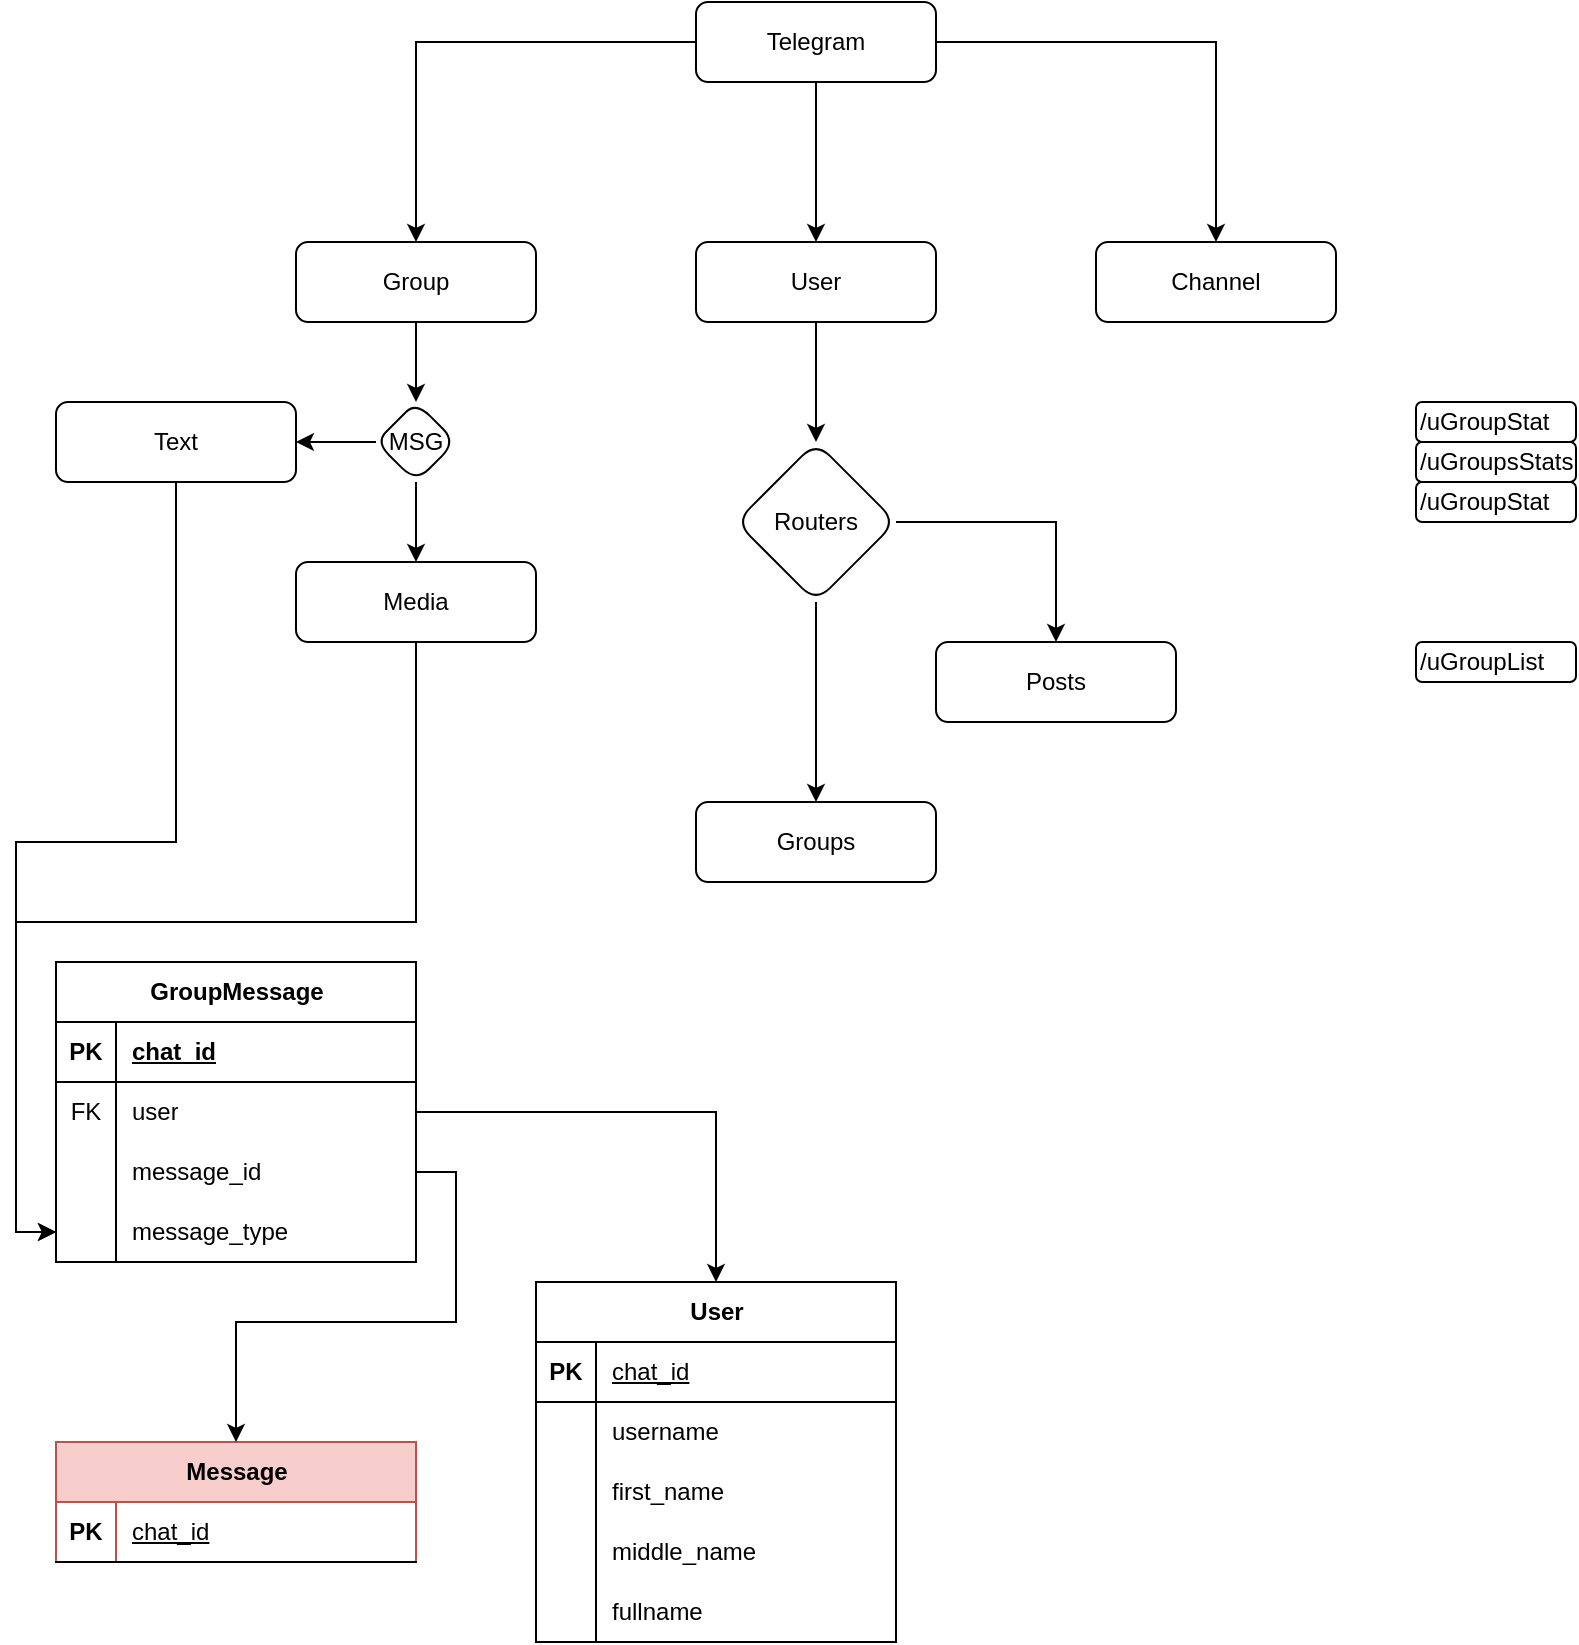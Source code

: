 <mxfile version="26.0.9" pages="4">
  <diagram name="Page-1" id="EKC-mdIUkYPc_bm-Lr9c">
    <mxGraphModel dx="1594" dy="838" grid="1" gridSize="10" guides="1" tooltips="1" connect="1" arrows="1" fold="1" page="1" pageScale="1" pageWidth="850" pageHeight="1100" math="0" shadow="0">
      <root>
        <mxCell id="0" />
        <mxCell id="1" parent="0" />
        <mxCell id="qtoHe8r61Ghx4PF3JYfe-4" style="edgeStyle=orthogonalEdgeStyle;rounded=0;orthogonalLoop=1;jettySize=auto;html=1;" edge="1" parent="1" source="ONTxLCWoTdR4FSLvL2pO-1" target="qtoHe8r61Ghx4PF3JYfe-2">
          <mxGeometry relative="1" as="geometry" />
        </mxCell>
        <mxCell id="qtoHe8r61Ghx4PF3JYfe-5" style="edgeStyle=orthogonalEdgeStyle;rounded=0;orthogonalLoop=1;jettySize=auto;html=1;" edge="1" parent="1" source="ONTxLCWoTdR4FSLvL2pO-1" target="qtoHe8r61Ghx4PF3JYfe-3">
          <mxGeometry relative="1" as="geometry" />
        </mxCell>
        <mxCell id="qtoHe8r61Ghx4PF3JYfe-6" style="edgeStyle=orthogonalEdgeStyle;rounded=0;orthogonalLoop=1;jettySize=auto;html=1;" edge="1" parent="1" source="ONTxLCWoTdR4FSLvL2pO-1" target="qtoHe8r61Ghx4PF3JYfe-1">
          <mxGeometry relative="1" as="geometry" />
        </mxCell>
        <mxCell id="ONTxLCWoTdR4FSLvL2pO-1" value="Telegram" style="rounded=1;whiteSpace=wrap;html=1;" vertex="1" parent="1">
          <mxGeometry x="360" y="40" width="120" height="40" as="geometry" />
        </mxCell>
        <mxCell id="qtoHe8r61Ghx4PF3JYfe-1" value="Channel" style="rounded=1;whiteSpace=wrap;html=1;" vertex="1" parent="1">
          <mxGeometry x="560" y="160" width="120" height="40" as="geometry" />
        </mxCell>
        <mxCell id="qtoHe8r61Ghx4PF3JYfe-74" value="" style="edgeStyle=orthogonalEdgeStyle;rounded=0;orthogonalLoop=1;jettySize=auto;html=1;" edge="1" parent="1" source="qtoHe8r61Ghx4PF3JYfe-2" target="qtoHe8r61Ghx4PF3JYfe-73">
          <mxGeometry relative="1" as="geometry" />
        </mxCell>
        <mxCell id="qtoHe8r61Ghx4PF3JYfe-2" value="User" style="rounded=1;whiteSpace=wrap;html=1;" vertex="1" parent="1">
          <mxGeometry x="360" y="160" width="120" height="40" as="geometry" />
        </mxCell>
        <mxCell id="qtoHe8r61Ghx4PF3JYfe-11" value="" style="edgeStyle=orthogonalEdgeStyle;rounded=0;orthogonalLoop=1;jettySize=auto;html=1;" edge="1" parent="1" source="qtoHe8r61Ghx4PF3JYfe-3" target="qtoHe8r61Ghx4PF3JYfe-10">
          <mxGeometry relative="1" as="geometry" />
        </mxCell>
        <mxCell id="qtoHe8r61Ghx4PF3JYfe-3" value="Group" style="rounded=1;whiteSpace=wrap;html=1;" vertex="1" parent="1">
          <mxGeometry x="160" y="160" width="120" height="40" as="geometry" />
        </mxCell>
        <mxCell id="qtoHe8r61Ghx4PF3JYfe-7" value="/uGroupsStats" style="rounded=1;whiteSpace=wrap;html=1;align=left;" vertex="1" parent="1">
          <mxGeometry x="720" y="260" width="80" height="20" as="geometry" />
        </mxCell>
        <mxCell id="qtoHe8r61Ghx4PF3JYfe-8" value="/uGroupStat" style="rounded=1;whiteSpace=wrap;html=1;align=left;" vertex="1" parent="1">
          <mxGeometry x="720" y="240" width="80" height="20" as="geometry" />
        </mxCell>
        <mxCell id="qtoHe8r61Ghx4PF3JYfe-9" value="/uGroupStat" style="rounded=1;whiteSpace=wrap;html=1;align=left;" vertex="1" parent="1">
          <mxGeometry x="720" y="280" width="80" height="20" as="geometry" />
        </mxCell>
        <mxCell id="qtoHe8r61Ghx4PF3JYfe-13" value="" style="edgeStyle=orthogonalEdgeStyle;rounded=0;orthogonalLoop=1;jettySize=auto;html=1;" edge="1" parent="1" source="qtoHe8r61Ghx4PF3JYfe-10" target="qtoHe8r61Ghx4PF3JYfe-12">
          <mxGeometry relative="1" as="geometry" />
        </mxCell>
        <mxCell id="qtoHe8r61Ghx4PF3JYfe-15" style="edgeStyle=orthogonalEdgeStyle;rounded=0;orthogonalLoop=1;jettySize=auto;html=1;" edge="1" parent="1" source="qtoHe8r61Ghx4PF3JYfe-10" target="qtoHe8r61Ghx4PF3JYfe-14">
          <mxGeometry relative="1" as="geometry" />
        </mxCell>
        <mxCell id="qtoHe8r61Ghx4PF3JYfe-10" value="MSG" style="rhombus;whiteSpace=wrap;html=1;rounded=1;" vertex="1" parent="1">
          <mxGeometry x="200" y="240" width="40" height="40" as="geometry" />
        </mxCell>
        <mxCell id="qtoHe8r61Ghx4PF3JYfe-71" style="edgeStyle=orthogonalEdgeStyle;rounded=0;orthogonalLoop=1;jettySize=auto;html=1;" edge="1" parent="1" source="qtoHe8r61Ghx4PF3JYfe-12" target="qtoHe8r61Ghx4PF3JYfe-26">
          <mxGeometry relative="1" as="geometry" />
        </mxCell>
        <mxCell id="qtoHe8r61Ghx4PF3JYfe-12" value="Text" style="whiteSpace=wrap;html=1;rounded=1;" vertex="1" parent="1">
          <mxGeometry x="40" y="240" width="120" height="40" as="geometry" />
        </mxCell>
        <mxCell id="qtoHe8r61Ghx4PF3JYfe-70" style="edgeStyle=orthogonalEdgeStyle;rounded=0;orthogonalLoop=1;jettySize=auto;html=1;" edge="1" parent="1" source="qtoHe8r61Ghx4PF3JYfe-14" target="qtoHe8r61Ghx4PF3JYfe-26">
          <mxGeometry relative="1" as="geometry">
            <Array as="points">
              <mxPoint x="220" y="500" />
              <mxPoint x="20" y="500" />
              <mxPoint x="20" y="655" />
            </Array>
          </mxGeometry>
        </mxCell>
        <mxCell id="qtoHe8r61Ghx4PF3JYfe-14" value="Media" style="whiteSpace=wrap;html=1;rounded=1;" vertex="1" parent="1">
          <mxGeometry x="160" y="320" width="120" height="40" as="geometry" />
        </mxCell>
        <mxCell id="qtoHe8r61Ghx4PF3JYfe-16" value="GroupMessage" style="shape=table;startSize=30;container=1;collapsible=1;childLayout=tableLayout;fixedRows=1;rowLines=0;fontStyle=1;align=center;resizeLast=1;html=1;" vertex="1" parent="1">
          <mxGeometry x="40" y="520" width="180" height="150" as="geometry" />
        </mxCell>
        <mxCell id="qtoHe8r61Ghx4PF3JYfe-17" value="" style="shape=tableRow;horizontal=0;startSize=0;swimlaneHead=0;swimlaneBody=0;fillColor=none;collapsible=0;dropTarget=0;points=[[0,0.5],[1,0.5]];portConstraint=eastwest;top=0;left=0;right=0;bottom=1;" vertex="1" parent="qtoHe8r61Ghx4PF3JYfe-16">
          <mxGeometry y="30" width="180" height="30" as="geometry" />
        </mxCell>
        <mxCell id="qtoHe8r61Ghx4PF3JYfe-18" value="PK" style="shape=partialRectangle;connectable=0;fillColor=none;top=0;left=0;bottom=0;right=0;fontStyle=1;overflow=hidden;whiteSpace=wrap;html=1;" vertex="1" parent="qtoHe8r61Ghx4PF3JYfe-17">
          <mxGeometry width="30" height="30" as="geometry">
            <mxRectangle width="30" height="30" as="alternateBounds" />
          </mxGeometry>
        </mxCell>
        <mxCell id="qtoHe8r61Ghx4PF3JYfe-19" value="chat_id" style="shape=partialRectangle;connectable=0;fillColor=none;top=0;left=0;bottom=0;right=0;align=left;spacingLeft=6;fontStyle=5;overflow=hidden;whiteSpace=wrap;html=1;" vertex="1" parent="qtoHe8r61Ghx4PF3JYfe-17">
          <mxGeometry x="30" width="150" height="30" as="geometry">
            <mxRectangle width="150" height="30" as="alternateBounds" />
          </mxGeometry>
        </mxCell>
        <mxCell id="qtoHe8r61Ghx4PF3JYfe-20" value="" style="shape=tableRow;horizontal=0;startSize=0;swimlaneHead=0;swimlaneBody=0;fillColor=none;collapsible=0;dropTarget=0;points=[[0,0.5],[1,0.5]];portConstraint=eastwest;top=0;left=0;right=0;bottom=0;" vertex="1" parent="qtoHe8r61Ghx4PF3JYfe-16">
          <mxGeometry y="60" width="180" height="30" as="geometry" />
        </mxCell>
        <mxCell id="qtoHe8r61Ghx4PF3JYfe-21" value="FK" style="shape=partialRectangle;connectable=0;fillColor=none;top=0;left=0;bottom=0;right=0;editable=1;overflow=hidden;whiteSpace=wrap;html=1;" vertex="1" parent="qtoHe8r61Ghx4PF3JYfe-20">
          <mxGeometry width="30" height="30" as="geometry">
            <mxRectangle width="30" height="30" as="alternateBounds" />
          </mxGeometry>
        </mxCell>
        <mxCell id="qtoHe8r61Ghx4PF3JYfe-22" value="user" style="shape=partialRectangle;connectable=0;fillColor=none;top=0;left=0;bottom=0;right=0;align=left;spacingLeft=6;overflow=hidden;whiteSpace=wrap;html=1;" vertex="1" parent="qtoHe8r61Ghx4PF3JYfe-20">
          <mxGeometry x="30" width="150" height="30" as="geometry">
            <mxRectangle width="150" height="30" as="alternateBounds" />
          </mxGeometry>
        </mxCell>
        <mxCell id="qtoHe8r61Ghx4PF3JYfe-23" value="" style="shape=tableRow;horizontal=0;startSize=0;swimlaneHead=0;swimlaneBody=0;fillColor=none;collapsible=0;dropTarget=0;points=[[0,0.5],[1,0.5]];portConstraint=eastwest;top=0;left=0;right=0;bottom=0;" vertex="1" parent="qtoHe8r61Ghx4PF3JYfe-16">
          <mxGeometry y="90" width="180" height="30" as="geometry" />
        </mxCell>
        <mxCell id="qtoHe8r61Ghx4PF3JYfe-24" value="" style="shape=partialRectangle;connectable=0;fillColor=none;top=0;left=0;bottom=0;right=0;editable=1;overflow=hidden;whiteSpace=wrap;html=1;" vertex="1" parent="qtoHe8r61Ghx4PF3JYfe-23">
          <mxGeometry width="30" height="30" as="geometry">
            <mxRectangle width="30" height="30" as="alternateBounds" />
          </mxGeometry>
        </mxCell>
        <mxCell id="qtoHe8r61Ghx4PF3JYfe-25" value="message_id" style="shape=partialRectangle;connectable=0;fillColor=none;top=0;left=0;bottom=0;right=0;align=left;spacingLeft=6;overflow=hidden;whiteSpace=wrap;html=1;" vertex="1" parent="qtoHe8r61Ghx4PF3JYfe-23">
          <mxGeometry x="30" width="150" height="30" as="geometry">
            <mxRectangle width="150" height="30" as="alternateBounds" />
          </mxGeometry>
        </mxCell>
        <mxCell id="qtoHe8r61Ghx4PF3JYfe-26" value="" style="shape=tableRow;horizontal=0;startSize=0;swimlaneHead=0;swimlaneBody=0;fillColor=none;collapsible=0;dropTarget=0;points=[[0,0.5],[1,0.5]];portConstraint=eastwest;top=0;left=0;right=0;bottom=0;" vertex="1" parent="qtoHe8r61Ghx4PF3JYfe-16">
          <mxGeometry y="120" width="180" height="30" as="geometry" />
        </mxCell>
        <mxCell id="qtoHe8r61Ghx4PF3JYfe-27" value="" style="shape=partialRectangle;connectable=0;fillColor=none;top=0;left=0;bottom=0;right=0;editable=1;overflow=hidden;whiteSpace=wrap;html=1;" vertex="1" parent="qtoHe8r61Ghx4PF3JYfe-26">
          <mxGeometry width="30" height="30" as="geometry">
            <mxRectangle width="30" height="30" as="alternateBounds" />
          </mxGeometry>
        </mxCell>
        <mxCell id="qtoHe8r61Ghx4PF3JYfe-28" value="message_type" style="shape=partialRectangle;connectable=0;fillColor=none;top=0;left=0;bottom=0;right=0;align=left;spacingLeft=6;overflow=hidden;whiteSpace=wrap;html=1;" vertex="1" parent="qtoHe8r61Ghx4PF3JYfe-26">
          <mxGeometry x="30" width="150" height="30" as="geometry">
            <mxRectangle width="150" height="30" as="alternateBounds" />
          </mxGeometry>
        </mxCell>
        <mxCell id="qtoHe8r61Ghx4PF3JYfe-29" value="User" style="shape=table;startSize=30;container=1;collapsible=1;childLayout=tableLayout;fixedRows=1;rowLines=0;fontStyle=1;align=center;resizeLast=1;html=1;" vertex="1" parent="1">
          <mxGeometry x="280" y="680" width="180" height="180" as="geometry" />
        </mxCell>
        <mxCell id="qtoHe8r61Ghx4PF3JYfe-30" value="" style="shape=tableRow;horizontal=0;startSize=0;swimlaneHead=0;swimlaneBody=0;fillColor=none;collapsible=0;dropTarget=0;points=[[0,0.5],[1,0.5]];portConstraint=eastwest;top=0;left=0;right=0;bottom=1;" vertex="1" parent="qtoHe8r61Ghx4PF3JYfe-29">
          <mxGeometry y="30" width="180" height="30" as="geometry" />
        </mxCell>
        <mxCell id="qtoHe8r61Ghx4PF3JYfe-31" value="PK" style="shape=partialRectangle;connectable=0;fillColor=none;top=0;left=0;bottom=0;right=0;fontStyle=1;overflow=hidden;whiteSpace=wrap;html=1;" vertex="1" parent="qtoHe8r61Ghx4PF3JYfe-30">
          <mxGeometry width="30" height="30" as="geometry">
            <mxRectangle width="30" height="30" as="alternateBounds" />
          </mxGeometry>
        </mxCell>
        <mxCell id="qtoHe8r61Ghx4PF3JYfe-32" value="&lt;span style=&quot;font-weight: 400;&quot;&gt;chat_id&lt;/span&gt;" style="shape=partialRectangle;connectable=0;fillColor=none;top=0;left=0;bottom=0;right=0;align=left;spacingLeft=6;fontStyle=5;overflow=hidden;whiteSpace=wrap;html=1;" vertex="1" parent="qtoHe8r61Ghx4PF3JYfe-30">
          <mxGeometry x="30" width="150" height="30" as="geometry">
            <mxRectangle width="150" height="30" as="alternateBounds" />
          </mxGeometry>
        </mxCell>
        <mxCell id="qtoHe8r61Ghx4PF3JYfe-43" style="shape=tableRow;horizontal=0;startSize=0;swimlaneHead=0;swimlaneBody=0;fillColor=none;collapsible=0;dropTarget=0;points=[[0,0.5],[1,0.5]];portConstraint=eastwest;top=0;left=0;right=0;bottom=0;" vertex="1" parent="qtoHe8r61Ghx4PF3JYfe-29">
          <mxGeometry y="60" width="180" height="30" as="geometry" />
        </mxCell>
        <mxCell id="qtoHe8r61Ghx4PF3JYfe-44" style="shape=partialRectangle;connectable=0;fillColor=none;top=0;left=0;bottom=0;right=0;editable=1;overflow=hidden;whiteSpace=wrap;html=1;" vertex="1" parent="qtoHe8r61Ghx4PF3JYfe-43">
          <mxGeometry width="30" height="30" as="geometry">
            <mxRectangle width="30" height="30" as="alternateBounds" />
          </mxGeometry>
        </mxCell>
        <mxCell id="qtoHe8r61Ghx4PF3JYfe-45" value="username" style="shape=partialRectangle;connectable=0;fillColor=none;top=0;left=0;bottom=0;right=0;align=left;spacingLeft=6;overflow=hidden;whiteSpace=wrap;html=1;" vertex="1" parent="qtoHe8r61Ghx4PF3JYfe-43">
          <mxGeometry x="30" width="150" height="30" as="geometry">
            <mxRectangle width="150" height="30" as="alternateBounds" />
          </mxGeometry>
        </mxCell>
        <mxCell id="qtoHe8r61Ghx4PF3JYfe-33" value="" style="shape=tableRow;horizontal=0;startSize=0;swimlaneHead=0;swimlaneBody=0;fillColor=none;collapsible=0;dropTarget=0;points=[[0,0.5],[1,0.5]];portConstraint=eastwest;top=0;left=0;right=0;bottom=0;" vertex="1" parent="qtoHe8r61Ghx4PF3JYfe-29">
          <mxGeometry y="90" width="180" height="30" as="geometry" />
        </mxCell>
        <mxCell id="qtoHe8r61Ghx4PF3JYfe-34" value="" style="shape=partialRectangle;connectable=0;fillColor=none;top=0;left=0;bottom=0;right=0;editable=1;overflow=hidden;whiteSpace=wrap;html=1;" vertex="1" parent="qtoHe8r61Ghx4PF3JYfe-33">
          <mxGeometry width="30" height="30" as="geometry">
            <mxRectangle width="30" height="30" as="alternateBounds" />
          </mxGeometry>
        </mxCell>
        <mxCell id="qtoHe8r61Ghx4PF3JYfe-35" value="first_name" style="shape=partialRectangle;connectable=0;fillColor=none;top=0;left=0;bottom=0;right=0;align=left;spacingLeft=6;overflow=hidden;whiteSpace=wrap;html=1;" vertex="1" parent="qtoHe8r61Ghx4PF3JYfe-33">
          <mxGeometry x="30" width="150" height="30" as="geometry">
            <mxRectangle width="150" height="30" as="alternateBounds" />
          </mxGeometry>
        </mxCell>
        <mxCell id="qtoHe8r61Ghx4PF3JYfe-36" value="" style="shape=tableRow;horizontal=0;startSize=0;swimlaneHead=0;swimlaneBody=0;fillColor=none;collapsible=0;dropTarget=0;points=[[0,0.5],[1,0.5]];portConstraint=eastwest;top=0;left=0;right=0;bottom=0;" vertex="1" parent="qtoHe8r61Ghx4PF3JYfe-29">
          <mxGeometry y="120" width="180" height="30" as="geometry" />
        </mxCell>
        <mxCell id="qtoHe8r61Ghx4PF3JYfe-37" value="" style="shape=partialRectangle;connectable=0;fillColor=none;top=0;left=0;bottom=0;right=0;editable=1;overflow=hidden;whiteSpace=wrap;html=1;" vertex="1" parent="qtoHe8r61Ghx4PF3JYfe-36">
          <mxGeometry width="30" height="30" as="geometry">
            <mxRectangle width="30" height="30" as="alternateBounds" />
          </mxGeometry>
        </mxCell>
        <mxCell id="qtoHe8r61Ghx4PF3JYfe-38" value="middle_name" style="shape=partialRectangle;connectable=0;fillColor=none;top=0;left=0;bottom=0;right=0;align=left;spacingLeft=6;overflow=hidden;whiteSpace=wrap;html=1;" vertex="1" parent="qtoHe8r61Ghx4PF3JYfe-36">
          <mxGeometry x="30" width="150" height="30" as="geometry">
            <mxRectangle width="150" height="30" as="alternateBounds" />
          </mxGeometry>
        </mxCell>
        <mxCell id="qtoHe8r61Ghx4PF3JYfe-39" value="" style="shape=tableRow;horizontal=0;startSize=0;swimlaneHead=0;swimlaneBody=0;fillColor=none;collapsible=0;dropTarget=0;points=[[0,0.5],[1,0.5]];portConstraint=eastwest;top=0;left=0;right=0;bottom=0;" vertex="1" parent="qtoHe8r61Ghx4PF3JYfe-29">
          <mxGeometry y="150" width="180" height="30" as="geometry" />
        </mxCell>
        <mxCell id="qtoHe8r61Ghx4PF3JYfe-40" value="" style="shape=partialRectangle;connectable=0;fillColor=none;top=0;left=0;bottom=0;right=0;editable=1;overflow=hidden;whiteSpace=wrap;html=1;" vertex="1" parent="qtoHe8r61Ghx4PF3JYfe-39">
          <mxGeometry width="30" height="30" as="geometry">
            <mxRectangle width="30" height="30" as="alternateBounds" />
          </mxGeometry>
        </mxCell>
        <mxCell id="qtoHe8r61Ghx4PF3JYfe-41" value="fullname" style="shape=partialRectangle;connectable=0;fillColor=none;top=0;left=0;bottom=0;right=0;align=left;spacingLeft=6;overflow=hidden;whiteSpace=wrap;html=1;" vertex="1" parent="qtoHe8r61Ghx4PF3JYfe-39">
          <mxGeometry x="30" width="150" height="30" as="geometry">
            <mxRectangle width="150" height="30" as="alternateBounds" />
          </mxGeometry>
        </mxCell>
        <mxCell id="qtoHe8r61Ghx4PF3JYfe-42" style="edgeStyle=orthogonalEdgeStyle;rounded=0;orthogonalLoop=1;jettySize=auto;html=1;" edge="1" parent="1" source="qtoHe8r61Ghx4PF3JYfe-20" target="qtoHe8r61Ghx4PF3JYfe-29">
          <mxGeometry relative="1" as="geometry" />
        </mxCell>
        <mxCell id="qtoHe8r61Ghx4PF3JYfe-52" value="Message" style="shape=table;startSize=30;container=1;collapsible=1;childLayout=tableLayout;fixedRows=1;rowLines=0;fontStyle=1;align=center;resizeLast=1;html=1;fillColor=#f8cecc;strokeColor=#b85450;" vertex="1" parent="1">
          <mxGeometry x="40" y="760" width="180" height="60" as="geometry" />
        </mxCell>
        <mxCell id="qtoHe8r61Ghx4PF3JYfe-53" value="" style="shape=tableRow;horizontal=0;startSize=0;swimlaneHead=0;swimlaneBody=0;fillColor=none;collapsible=0;dropTarget=0;points=[[0,0.5],[1,0.5]];portConstraint=eastwest;top=0;left=0;right=0;bottom=1;" vertex="1" parent="qtoHe8r61Ghx4PF3JYfe-52">
          <mxGeometry y="30" width="180" height="30" as="geometry" />
        </mxCell>
        <mxCell id="qtoHe8r61Ghx4PF3JYfe-54" value="PK" style="shape=partialRectangle;connectable=0;fillColor=none;top=0;left=0;bottom=0;right=0;fontStyle=1;overflow=hidden;whiteSpace=wrap;html=1;" vertex="1" parent="qtoHe8r61Ghx4PF3JYfe-53">
          <mxGeometry width="30" height="30" as="geometry">
            <mxRectangle width="30" height="30" as="alternateBounds" />
          </mxGeometry>
        </mxCell>
        <mxCell id="qtoHe8r61Ghx4PF3JYfe-55" value="&lt;span style=&quot;font-weight: 400;&quot;&gt;chat_id&lt;/span&gt;" style="shape=partialRectangle;connectable=0;fillColor=none;top=0;left=0;bottom=0;right=0;align=left;spacingLeft=6;fontStyle=5;overflow=hidden;whiteSpace=wrap;html=1;" vertex="1" parent="qtoHe8r61Ghx4PF3JYfe-53">
          <mxGeometry x="30" width="150" height="30" as="geometry">
            <mxRectangle width="150" height="30" as="alternateBounds" />
          </mxGeometry>
        </mxCell>
        <mxCell id="qtoHe8r61Ghx4PF3JYfe-69" style="edgeStyle=orthogonalEdgeStyle;rounded=0;orthogonalLoop=1;jettySize=auto;html=1;" edge="1" parent="1" source="qtoHe8r61Ghx4PF3JYfe-23" target="qtoHe8r61Ghx4PF3JYfe-52">
          <mxGeometry relative="1" as="geometry">
            <Array as="points">
              <mxPoint x="240" y="625" />
              <mxPoint x="240" y="700" />
              <mxPoint x="130" y="700" />
            </Array>
          </mxGeometry>
        </mxCell>
        <mxCell id="qtoHe8r61Ghx4PF3JYfe-72" value="/uGroupList" style="rounded=1;whiteSpace=wrap;html=1;align=left;" vertex="1" parent="1">
          <mxGeometry x="720" y="360" width="80" height="20" as="geometry" />
        </mxCell>
        <mxCell id="qtoHe8r61Ghx4PF3JYfe-76" value="" style="edgeStyle=orthogonalEdgeStyle;rounded=0;orthogonalLoop=1;jettySize=auto;html=1;" edge="1" parent="1" source="qtoHe8r61Ghx4PF3JYfe-73" target="qtoHe8r61Ghx4PF3JYfe-75">
          <mxGeometry relative="1" as="geometry" />
        </mxCell>
        <mxCell id="qtoHe8r61Ghx4PF3JYfe-78" value="" style="edgeStyle=orthogonalEdgeStyle;rounded=0;orthogonalLoop=1;jettySize=auto;html=1;" edge="1" parent="1" source="qtoHe8r61Ghx4PF3JYfe-73" target="qtoHe8r61Ghx4PF3JYfe-77">
          <mxGeometry relative="1" as="geometry" />
        </mxCell>
        <mxCell id="qtoHe8r61Ghx4PF3JYfe-73" value="Routers" style="rhombus;whiteSpace=wrap;html=1;rounded=1;" vertex="1" parent="1">
          <mxGeometry x="380" y="260" width="80" height="80" as="geometry" />
        </mxCell>
        <mxCell id="qtoHe8r61Ghx4PF3JYfe-75" value="Posts" style="whiteSpace=wrap;html=1;rounded=1;" vertex="1" parent="1">
          <mxGeometry x="480" y="360" width="120" height="40" as="geometry" />
        </mxCell>
        <mxCell id="qtoHe8r61Ghx4PF3JYfe-77" value="Groups" style="whiteSpace=wrap;html=1;rounded=1;" vertex="1" parent="1">
          <mxGeometry x="360" y="440" width="120" height="40" as="geometry" />
        </mxCell>
      </root>
    </mxGraphModel>
  </diagram>
  <diagram id="Ipo8nV7sRFfGou8ADLw_" name="Page-2">
    <mxGraphModel dx="1382" dy="838" grid="1" gridSize="10" guides="1" tooltips="1" connect="1" arrows="1" fold="1" page="1" pageScale="1" pageWidth="850" pageHeight="1100" math="0" shadow="0">
      <root>
        <mxCell id="0" />
        <mxCell id="1" parent="0" />
        <mxCell id="2OOIck3HVthR93BtngaM-50" value="Message" style="shape=table;startSize=30;container=1;collapsible=1;childLayout=tableLayout;fixedRows=1;rowLines=0;fontStyle=1;align=center;resizeLast=1;html=1;fillColor=#d5e8d4;strokeColor=#82b366;" parent="1" vertex="1">
          <mxGeometry x="200" width="120" height="180" as="geometry" />
        </mxCell>
        <mxCell id="AXjf84ZDlVqvSEEWTqCS-91" style="shape=tableRow;horizontal=0;startSize=0;swimlaneHead=0;swimlaneBody=0;fillColor=none;collapsible=0;dropTarget=0;points=[[0,0.5],[1,0.5]];portConstraint=eastwest;top=0;left=0;right=0;bottom=1;" parent="2OOIck3HVthR93BtngaM-50" vertex="1">
          <mxGeometry y="30" width="120" height="30" as="geometry" />
        </mxCell>
        <mxCell id="AXjf84ZDlVqvSEEWTqCS-92" value="PK" style="shape=partialRectangle;connectable=0;fillColor=none;top=0;left=0;bottom=0;right=0;fontStyle=1;overflow=hidden;whiteSpace=wrap;html=1;" parent="AXjf84ZDlVqvSEEWTqCS-91" vertex="1">
          <mxGeometry width="30" height="30" as="geometry">
            <mxRectangle width="30" height="30" as="alternateBounds" />
          </mxGeometry>
        </mxCell>
        <mxCell id="AXjf84ZDlVqvSEEWTqCS-93" value="id" style="shape=partialRectangle;connectable=0;fillColor=none;top=0;left=0;bottom=0;right=0;align=left;spacingLeft=6;fontStyle=5;overflow=hidden;whiteSpace=wrap;html=1;" parent="AXjf84ZDlVqvSEEWTqCS-91" vertex="1">
          <mxGeometry x="30" width="90" height="30" as="geometry">
            <mxRectangle width="90" height="30" as="alternateBounds" />
          </mxGeometry>
        </mxCell>
        <mxCell id="2OOIck3HVthR93BtngaM-51" value="" style="shape=tableRow;horizontal=0;startSize=0;swimlaneHead=0;swimlaneBody=0;fillColor=none;collapsible=0;dropTarget=0;points=[[0,0.5],[1,0.5]];portConstraint=eastwest;top=0;left=0;right=0;bottom=1;" parent="2OOIck3HVthR93BtngaM-50" vertex="1">
          <mxGeometry y="60" width="120" height="30" as="geometry" />
        </mxCell>
        <mxCell id="2OOIck3HVthR93BtngaM-52" value="" style="shape=partialRectangle;connectable=0;fillColor=none;top=0;left=0;bottom=0;right=0;fontStyle=1;overflow=hidden;whiteSpace=wrap;html=1;" parent="2OOIck3HVthR93BtngaM-51" vertex="1">
          <mxGeometry width="30" height="30" as="geometry">
            <mxRectangle width="30" height="30" as="alternateBounds" />
          </mxGeometry>
        </mxCell>
        <mxCell id="2OOIck3HVthR93BtngaM-53" value="message_id" style="shape=partialRectangle;connectable=0;fillColor=none;top=0;left=0;bottom=0;right=0;align=left;spacingLeft=6;fontStyle=5;overflow=hidden;whiteSpace=wrap;html=1;" parent="2OOIck3HVthR93BtngaM-51" vertex="1">
          <mxGeometry x="30" width="90" height="30" as="geometry">
            <mxRectangle width="90" height="30" as="alternateBounds" />
          </mxGeometry>
        </mxCell>
        <mxCell id="AXjf84ZDlVqvSEEWTqCS-141" style="shape=tableRow;horizontal=0;startSize=0;swimlaneHead=0;swimlaneBody=0;fillColor=none;collapsible=0;dropTarget=0;points=[[0,0.5],[1,0.5]];portConstraint=eastwest;top=0;left=0;right=0;bottom=1;" parent="2OOIck3HVthR93BtngaM-50" vertex="1">
          <mxGeometry y="90" width="120" height="30" as="geometry" />
        </mxCell>
        <mxCell id="AXjf84ZDlVqvSEEWTqCS-142" value=".GB" style="shape=partialRectangle;connectable=0;fillColor=none;top=0;left=0;bottom=0;right=0;fontStyle=1;overflow=hidden;whiteSpace=wrap;html=1;" parent="AXjf84ZDlVqvSEEWTqCS-141" vertex="1">
          <mxGeometry width="30" height="30" as="geometry">
            <mxRectangle width="30" height="30" as="alternateBounds" />
          </mxGeometry>
        </mxCell>
        <mxCell id="AXjf84ZDlVqvSEEWTqCS-143" value="date :: +Hour" style="shape=partialRectangle;connectable=0;fillColor=none;top=0;left=0;bottom=0;right=0;align=left;spacingLeft=6;fontStyle=5;overflow=hidden;whiteSpace=wrap;html=1;" parent="AXjf84ZDlVqvSEEWTqCS-141" vertex="1">
          <mxGeometry x="30" width="90" height="30" as="geometry">
            <mxRectangle width="90" height="30" as="alternateBounds" />
          </mxGeometry>
        </mxCell>
        <mxCell id="AXjf84ZDlVqvSEEWTqCS-31" style="shape=tableRow;horizontal=0;startSize=0;swimlaneHead=0;swimlaneBody=0;fillColor=none;collapsible=0;dropTarget=0;points=[[0,0.5],[1,0.5]];portConstraint=eastwest;top=0;left=0;right=0;bottom=1;" parent="2OOIck3HVthR93BtngaM-50" vertex="1">
          <mxGeometry y="120" width="120" height="30" as="geometry" />
        </mxCell>
        <mxCell id="AXjf84ZDlVqvSEEWTqCS-32" value="FK" style="shape=partialRectangle;connectable=0;fillColor=none;top=0;left=0;bottom=0;right=0;fontStyle=1;overflow=hidden;whiteSpace=wrap;html=1;" parent="AXjf84ZDlVqvSEEWTqCS-31" vertex="1">
          <mxGeometry width="30" height="30" as="geometry">
            <mxRectangle width="30" height="30" as="alternateBounds" />
          </mxGeometry>
        </mxCell>
        <mxCell id="AXjf84ZDlVqvSEEWTqCS-33" value="user :: O2M" style="shape=partialRectangle;connectable=0;fillColor=none;top=0;left=0;bottom=0;right=0;align=left;spacingLeft=6;fontStyle=5;overflow=hidden;whiteSpace=wrap;html=1;" parent="AXjf84ZDlVqvSEEWTqCS-31" vertex="1">
          <mxGeometry x="30" width="90" height="30" as="geometry">
            <mxRectangle width="90" height="30" as="alternateBounds" />
          </mxGeometry>
        </mxCell>
        <mxCell id="AXjf84ZDlVqvSEEWTqCS-49" style="shape=tableRow;horizontal=0;startSize=0;swimlaneHead=0;swimlaneBody=0;fillColor=none;collapsible=0;dropTarget=0;points=[[0,0.5],[1,0.5]];portConstraint=eastwest;top=0;left=0;right=0;bottom=1;" parent="2OOIck3HVthR93BtngaM-50" vertex="1">
          <mxGeometry y="150" width="120" height="30" as="geometry" />
        </mxCell>
        <mxCell id="AXjf84ZDlVqvSEEWTqCS-50" value="FK" style="shape=partialRectangle;connectable=0;fillColor=none;top=0;left=0;bottom=0;right=0;fontStyle=1;overflow=hidden;whiteSpace=wrap;html=1;" parent="AXjf84ZDlVqvSEEWTqCS-49" vertex="1">
          <mxGeometry width="30" height="30" as="geometry">
            <mxRectangle width="30" height="30" as="alternateBounds" />
          </mxGeometry>
        </mxCell>
        <mxCell id="AXjf84ZDlVqvSEEWTqCS-51" value="chat ::&amp;nbsp;&lt;span style=&quot;text-align: center; text-wrap: nowrap;&quot;&gt;O2M&lt;/span&gt;" style="shape=partialRectangle;connectable=0;fillColor=none;top=0;left=0;bottom=0;right=0;align=left;spacingLeft=6;fontStyle=5;overflow=hidden;whiteSpace=wrap;html=1;" parent="AXjf84ZDlVqvSEEWTqCS-49" vertex="1">
          <mxGeometry x="30" width="90" height="30" as="geometry">
            <mxRectangle width="90" height="30" as="alternateBounds" />
          </mxGeometry>
        </mxCell>
        <mxCell id="cAdWWxrLUBTf_IZxzowY-129" style="edgeStyle=orthogonalEdgeStyle;rounded=0;orthogonalLoop=1;jettySize=auto;html=1;" edge="1" parent="1" source="AXjf84ZDlVqvSEEWTqCS-35" target="cAdWWxrLUBTf_IZxzowY-90">
          <mxGeometry relative="1" as="geometry">
            <Array as="points">
              <mxPoint x="20" y="60" />
              <mxPoint x="20" y="435" />
            </Array>
          </mxGeometry>
        </mxCell>
        <mxCell id="AXjf84ZDlVqvSEEWTqCS-35" value="User" style="shape=table;startSize=30;container=1;collapsible=1;childLayout=tableLayout;fixedRows=1;rowLines=0;fontStyle=1;align=center;resizeLast=1;html=1;fillColor=#d5e8d4;strokeColor=#82b366;" parent="1" vertex="1">
          <mxGeometry x="40" width="120" height="120" as="geometry" />
        </mxCell>
        <mxCell id="AXjf84ZDlVqvSEEWTqCS-36" value="" style="shape=tableRow;horizontal=0;startSize=0;swimlaneHead=0;swimlaneBody=0;fillColor=none;collapsible=0;dropTarget=0;points=[[0,0.5],[1,0.5]];portConstraint=eastwest;top=0;left=0;right=0;bottom=1;" parent="AXjf84ZDlVqvSEEWTqCS-35" vertex="1">
          <mxGeometry y="30" width="120" height="30" as="geometry" />
        </mxCell>
        <mxCell id="AXjf84ZDlVqvSEEWTqCS-37" value="PK" style="shape=partialRectangle;connectable=0;fillColor=none;top=0;left=0;bottom=0;right=0;fontStyle=1;overflow=hidden;whiteSpace=wrap;html=1;" parent="AXjf84ZDlVqvSEEWTqCS-36" vertex="1">
          <mxGeometry width="30" height="30" as="geometry">
            <mxRectangle width="30" height="30" as="alternateBounds" />
          </mxGeometry>
        </mxCell>
        <mxCell id="AXjf84ZDlVqvSEEWTqCS-38" value="id" style="shape=partialRectangle;connectable=0;fillColor=none;top=0;left=0;bottom=0;right=0;align=left;spacingLeft=6;fontStyle=5;overflow=hidden;whiteSpace=wrap;html=1;" parent="AXjf84ZDlVqvSEEWTqCS-36" vertex="1">
          <mxGeometry x="30" width="90" height="30" as="geometry">
            <mxRectangle width="90" height="30" as="alternateBounds" />
          </mxGeometry>
        </mxCell>
        <mxCell id="AXjf84ZDlVqvSEEWTqCS-82" style="shape=tableRow;horizontal=0;startSize=0;swimlaneHead=0;swimlaneBody=0;fillColor=none;collapsible=0;dropTarget=0;points=[[0,0.5],[1,0.5]];portConstraint=eastwest;top=0;left=0;right=0;bottom=1;" parent="AXjf84ZDlVqvSEEWTqCS-35" vertex="1">
          <mxGeometry y="60" width="120" height="30" as="geometry" />
        </mxCell>
        <mxCell id="AXjf84ZDlVqvSEEWTqCS-83" style="shape=partialRectangle;connectable=0;fillColor=none;top=0;left=0;bottom=0;right=0;fontStyle=1;overflow=hidden;whiteSpace=wrap;html=1;" parent="AXjf84ZDlVqvSEEWTqCS-82" vertex="1">
          <mxGeometry width="30" height="30" as="geometry">
            <mxRectangle width="30" height="30" as="alternateBounds" />
          </mxGeometry>
        </mxCell>
        <mxCell id="AXjf84ZDlVqvSEEWTqCS-84" value="username" style="shape=partialRectangle;connectable=0;fillColor=none;top=0;left=0;bottom=0;right=0;align=left;spacingLeft=6;fontStyle=5;overflow=hidden;whiteSpace=wrap;html=1;" parent="AXjf84ZDlVqvSEEWTqCS-82" vertex="1">
          <mxGeometry x="30" width="90" height="30" as="geometry">
            <mxRectangle width="90" height="30" as="alternateBounds" />
          </mxGeometry>
        </mxCell>
        <mxCell id="AXjf84ZDlVqvSEEWTqCS-85" style="shape=tableRow;horizontal=0;startSize=0;swimlaneHead=0;swimlaneBody=0;fillColor=none;collapsible=0;dropTarget=0;points=[[0,0.5],[1,0.5]];portConstraint=eastwest;top=0;left=0;right=0;bottom=1;" parent="AXjf84ZDlVqvSEEWTqCS-35" vertex="1">
          <mxGeometry y="90" width="120" height="30" as="geometry" />
        </mxCell>
        <mxCell id="AXjf84ZDlVqvSEEWTqCS-86" style="shape=partialRectangle;connectable=0;fillColor=none;top=0;left=0;bottom=0;right=0;fontStyle=1;overflow=hidden;whiteSpace=wrap;html=1;" parent="AXjf84ZDlVqvSEEWTqCS-85" vertex="1">
          <mxGeometry width="30" height="30" as="geometry">
            <mxRectangle width="30" height="30" as="alternateBounds" />
          </mxGeometry>
        </mxCell>
        <mxCell id="AXjf84ZDlVqvSEEWTqCS-87" value="full_name" style="shape=partialRectangle;connectable=0;fillColor=none;top=0;left=0;bottom=0;right=0;align=left;spacingLeft=6;fontStyle=5;overflow=hidden;whiteSpace=wrap;html=1;" parent="AXjf84ZDlVqvSEEWTqCS-85" vertex="1">
          <mxGeometry x="30" width="90" height="30" as="geometry">
            <mxRectangle width="90" height="30" as="alternateBounds" />
          </mxGeometry>
        </mxCell>
        <mxCell id="AXjf84ZDlVqvSEEWTqCS-42" value="Chat" style="shape=table;startSize=30;container=1;collapsible=1;childLayout=tableLayout;fixedRows=1;rowLines=0;fontStyle=1;align=center;resizeLast=1;html=1;fillColor=#d5e8d4;strokeColor=#82b366;" parent="1" vertex="1">
          <mxGeometry x="40" y="160" width="120" height="150" as="geometry" />
        </mxCell>
        <mxCell id="AXjf84ZDlVqvSEEWTqCS-43" value="" style="shape=tableRow;horizontal=0;startSize=0;swimlaneHead=0;swimlaneBody=0;fillColor=none;collapsible=0;dropTarget=0;points=[[0,0.5],[1,0.5]];portConstraint=eastwest;top=0;left=0;right=0;bottom=1;" parent="AXjf84ZDlVqvSEEWTqCS-42" vertex="1">
          <mxGeometry y="30" width="120" height="30" as="geometry" />
        </mxCell>
        <mxCell id="AXjf84ZDlVqvSEEWTqCS-44" value="PK" style="shape=partialRectangle;connectable=0;fillColor=none;top=0;left=0;bottom=0;right=0;fontStyle=1;overflow=hidden;whiteSpace=wrap;html=1;" parent="AXjf84ZDlVqvSEEWTqCS-43" vertex="1">
          <mxGeometry width="30" height="30" as="geometry">
            <mxRectangle width="30" height="30" as="alternateBounds" />
          </mxGeometry>
        </mxCell>
        <mxCell id="AXjf84ZDlVqvSEEWTqCS-45" value="id" style="shape=partialRectangle;connectable=0;fillColor=none;top=0;left=0;bottom=0;right=0;align=left;spacingLeft=6;fontStyle=5;overflow=hidden;whiteSpace=wrap;html=1;" parent="AXjf84ZDlVqvSEEWTqCS-43" vertex="1">
          <mxGeometry x="30" width="90" height="30" as="geometry">
            <mxRectangle width="90" height="30" as="alternateBounds" />
          </mxGeometry>
        </mxCell>
        <mxCell id="AXjf84ZDlVqvSEEWTqCS-46" style="shape=tableRow;horizontal=0;startSize=0;swimlaneHead=0;swimlaneBody=0;fillColor=none;collapsible=0;dropTarget=0;points=[[0,0.5],[1,0.5]];portConstraint=eastwest;top=0;left=0;right=0;bottom=1;" parent="AXjf84ZDlVqvSEEWTqCS-42" vertex="1">
          <mxGeometry y="60" width="120" height="30" as="geometry" />
        </mxCell>
        <mxCell id="AXjf84ZDlVqvSEEWTqCS-47" value="FK" style="shape=partialRectangle;connectable=0;fillColor=none;top=0;left=0;bottom=0;right=0;fontStyle=1;overflow=hidden;whiteSpace=wrap;html=1;" parent="AXjf84ZDlVqvSEEWTqCS-46" vertex="1">
          <mxGeometry width="30" height="30" as="geometry">
            <mxRectangle width="30" height="30" as="alternateBounds" />
          </mxGeometry>
        </mxCell>
        <mxCell id="AXjf84ZDlVqvSEEWTqCS-48" value="chat_type" style="shape=partialRectangle;connectable=0;fillColor=none;top=0;left=0;bottom=0;right=0;align=left;spacingLeft=6;fontStyle=5;overflow=hidden;whiteSpace=wrap;html=1;" parent="AXjf84ZDlVqvSEEWTqCS-46" vertex="1">
          <mxGeometry x="30" width="90" height="30" as="geometry">
            <mxRectangle width="90" height="30" as="alternateBounds" />
          </mxGeometry>
        </mxCell>
        <mxCell id="AXjf84ZDlVqvSEEWTqCS-76" style="shape=tableRow;horizontal=0;startSize=0;swimlaneHead=0;swimlaneBody=0;fillColor=none;collapsible=0;dropTarget=0;points=[[0,0.5],[1,0.5]];portConstraint=eastwest;top=0;left=0;right=0;bottom=1;" parent="AXjf84ZDlVqvSEEWTqCS-42" vertex="1">
          <mxGeometry y="90" width="120" height="30" as="geometry" />
        </mxCell>
        <mxCell id="AXjf84ZDlVqvSEEWTqCS-77" style="shape=partialRectangle;connectable=0;fillColor=none;top=0;left=0;bottom=0;right=0;fontStyle=1;overflow=hidden;whiteSpace=wrap;html=1;" parent="AXjf84ZDlVqvSEEWTqCS-76" vertex="1">
          <mxGeometry width="30" height="30" as="geometry">
            <mxRectangle width="30" height="30" as="alternateBounds" />
          </mxGeometry>
        </mxCell>
        <mxCell id="AXjf84ZDlVqvSEEWTqCS-78" value="username" style="shape=partialRectangle;connectable=0;fillColor=none;top=0;left=0;bottom=0;right=0;align=left;spacingLeft=6;fontStyle=5;overflow=hidden;whiteSpace=wrap;html=1;" parent="AXjf84ZDlVqvSEEWTqCS-76" vertex="1">
          <mxGeometry x="30" width="90" height="30" as="geometry">
            <mxRectangle width="90" height="30" as="alternateBounds" />
          </mxGeometry>
        </mxCell>
        <mxCell id="1-RgtaeOHbtT6Afv6mCv-1" style="shape=tableRow;horizontal=0;startSize=0;swimlaneHead=0;swimlaneBody=0;fillColor=none;collapsible=0;dropTarget=0;points=[[0,0.5],[1,0.5]];portConstraint=eastwest;top=0;left=0;right=0;bottom=1;" vertex="1" parent="AXjf84ZDlVqvSEEWTqCS-42">
          <mxGeometry y="120" width="120" height="30" as="geometry" />
        </mxCell>
        <mxCell id="1-RgtaeOHbtT6Afv6mCv-2" style="shape=partialRectangle;connectable=0;fillColor=none;top=0;left=0;bottom=0;right=0;fontStyle=1;overflow=hidden;whiteSpace=wrap;html=1;" vertex="1" parent="1-RgtaeOHbtT6Afv6mCv-1">
          <mxGeometry width="30" height="30" as="geometry">
            <mxRectangle width="30" height="30" as="alternateBounds" />
          </mxGeometry>
        </mxCell>
        <mxCell id="1-RgtaeOHbtT6Afv6mCv-3" value="full_name" style="shape=partialRectangle;connectable=0;fillColor=none;top=0;left=0;bottom=0;right=0;align=left;spacingLeft=6;fontStyle=5;overflow=hidden;whiteSpace=wrap;html=1;" vertex="1" parent="1-RgtaeOHbtT6Afv6mCv-1">
          <mxGeometry x="30" width="90" height="30" as="geometry">
            <mxRectangle width="90" height="30" as="alternateBounds" />
          </mxGeometry>
        </mxCell>
        <mxCell id="AXjf84ZDlVqvSEEWTqCS-177" style="edgeStyle=orthogonalEdgeStyle;rounded=0;orthogonalLoop=1;jettySize=auto;html=1;" parent="1" target="AXjf84ZDlVqvSEEWTqCS-175" edge="1">
          <mxGeometry relative="1" as="geometry">
            <Array as="points">
              <mxPoint x="810" y="500" />
              <mxPoint x="810" y="580" />
            </Array>
            <mxPoint x="800" y="500" as="sourcePoint" />
          </mxGeometry>
        </mxCell>
        <mxCell id="AXjf84ZDlVqvSEEWTqCS-178" style="edgeStyle=orthogonalEdgeStyle;rounded=0;orthogonalLoop=1;jettySize=auto;html=1;" parent="1" target="AXjf84ZDlVqvSEEWTqCS-176" edge="1">
          <mxGeometry relative="1" as="geometry">
            <Array as="points">
              <mxPoint x="820" y="500" />
              <mxPoint x="820" y="620" />
            </Array>
            <mxPoint x="800" y="500" as="sourcePoint" />
          </mxGeometry>
        </mxCell>
        <mxCell id="zgVSOr6WqqbMyZBA6Yfc-17" value="UserSettings" style="shape=table;startSize=30;container=1;collapsible=1;childLayout=tableLayout;fixedRows=1;rowLines=0;fontStyle=1;align=center;resizeLast=1;html=1;fillColor=#d5e8d4;strokeColor=#82b366;" vertex="1" parent="1">
          <mxGeometry x="400" y="120" width="160" height="150" as="geometry" />
        </mxCell>
        <mxCell id="zgVSOr6WqqbMyZBA6Yfc-18" value="" style="shape=tableRow;horizontal=0;startSize=0;swimlaneHead=0;swimlaneBody=0;fillColor=none;collapsible=0;dropTarget=0;points=[[0,0.5],[1,0.5]];portConstraint=eastwest;top=0;left=0;right=0;bottom=1;" vertex="1" parent="zgVSOr6WqqbMyZBA6Yfc-17">
          <mxGeometry y="30" width="160" height="30" as="geometry" />
        </mxCell>
        <mxCell id="zgVSOr6WqqbMyZBA6Yfc-19" value="PK" style="shape=partialRectangle;connectable=0;fillColor=none;top=0;left=0;bottom=0;right=0;fontStyle=1;overflow=hidden;whiteSpace=wrap;html=1;" vertex="1" parent="zgVSOr6WqqbMyZBA6Yfc-18">
          <mxGeometry width="30" height="30" as="geometry">
            <mxRectangle width="30" height="30" as="alternateBounds" />
          </mxGeometry>
        </mxCell>
        <mxCell id="zgVSOr6WqqbMyZBA6Yfc-20" value="id" style="shape=partialRectangle;connectable=0;fillColor=none;top=0;left=0;bottom=0;right=0;align=left;spacingLeft=6;fontStyle=5;overflow=hidden;whiteSpace=wrap;html=1;" vertex="1" parent="zgVSOr6WqqbMyZBA6Yfc-18">
          <mxGeometry x="30" width="130" height="30" as="geometry">
            <mxRectangle width="130" height="30" as="alternateBounds" />
          </mxGeometry>
        </mxCell>
        <mxCell id="zgVSOr6WqqbMyZBA6Yfc-21" style="shape=tableRow;horizontal=0;startSize=0;swimlaneHead=0;swimlaneBody=0;fillColor=none;collapsible=0;dropTarget=0;points=[[0,0.5],[1,0.5]];portConstraint=eastwest;top=0;left=0;right=0;bottom=1;" vertex="1" parent="zgVSOr6WqqbMyZBA6Yfc-17">
          <mxGeometry y="60" width="160" height="30" as="geometry" />
        </mxCell>
        <mxCell id="zgVSOr6WqqbMyZBA6Yfc-22" value="@F" style="shape=partialRectangle;connectable=0;fillColor=none;top=0;left=0;bottom=0;right=0;fontStyle=1;overflow=hidden;whiteSpace=wrap;html=1;" vertex="1" parent="zgVSOr6WqqbMyZBA6Yfc-21">
          <mxGeometry width="30" height="30" as="geometry">
            <mxRectangle width="30" height="30" as="alternateBounds" />
          </mxGeometry>
        </mxCell>
        <mxCell id="zgVSOr6WqqbMyZBA6Yfc-23" value="save_message" style="shape=partialRectangle;connectable=0;fillColor=none;top=0;left=0;bottom=0;right=0;align=left;spacingLeft=6;fontStyle=5;overflow=hidden;whiteSpace=wrap;html=1;" vertex="1" parent="zgVSOr6WqqbMyZBA6Yfc-21">
          <mxGeometry x="30" width="130" height="30" as="geometry">
            <mxRectangle width="130" height="30" as="alternateBounds" />
          </mxGeometry>
        </mxCell>
        <mxCell id="zgVSOr6WqqbMyZBA6Yfc-38" style="shape=tableRow;horizontal=0;startSize=0;swimlaneHead=0;swimlaneBody=0;fillColor=none;collapsible=0;dropTarget=0;points=[[0,0.5],[1,0.5]];portConstraint=eastwest;top=0;left=0;right=0;bottom=1;" vertex="1" parent="zgVSOr6WqqbMyZBA6Yfc-17">
          <mxGeometry y="90" width="160" height="30" as="geometry" />
        </mxCell>
        <mxCell id="zgVSOr6WqqbMyZBA6Yfc-39" value="@T" style="shape=partialRectangle;connectable=0;fillColor=none;top=0;left=0;bottom=0;right=0;fontStyle=1;overflow=hidden;whiteSpace=wrap;html=1;" vertex="1" parent="zgVSOr6WqqbMyZBA6Yfc-38">
          <mxGeometry width="30" height="30" as="geometry">
            <mxRectangle width="30" height="30" as="alternateBounds" />
          </mxGeometry>
        </mxCell>
        <mxCell id="zgVSOr6WqqbMyZBA6Yfc-40" value="save_stats" style="shape=partialRectangle;connectable=0;fillColor=none;top=0;left=0;bottom=0;right=0;align=left;spacingLeft=6;fontStyle=5;overflow=hidden;whiteSpace=wrap;html=1;" vertex="1" parent="zgVSOr6WqqbMyZBA6Yfc-38">
          <mxGeometry x="30" width="130" height="30" as="geometry">
            <mxRectangle width="130" height="30" as="alternateBounds" />
          </mxGeometry>
        </mxCell>
        <mxCell id="cAdWWxrLUBTf_IZxzowY-133" style="shape=tableRow;horizontal=0;startSize=0;swimlaneHead=0;swimlaneBody=0;fillColor=#f8cecc;collapsible=0;dropTarget=0;points=[[0,0.5],[1,0.5]];portConstraint=eastwest;top=0;left=0;right=0;bottom=1;strokeColor=#b85450;" vertex="1" parent="zgVSOr6WqqbMyZBA6Yfc-17">
          <mxGeometry y="120" width="160" height="30" as="geometry" />
        </mxCell>
        <mxCell id="cAdWWxrLUBTf_IZxzowY-134" value="10" style="shape=partialRectangle;connectable=0;fillColor=none;top=0;left=0;bottom=0;right=0;fontStyle=1;overflow=hidden;whiteSpace=wrap;html=1;" vertex="1" parent="cAdWWxrLUBTf_IZxzowY-133">
          <mxGeometry width="30" height="30" as="geometry">
            <mxRectangle width="30" height="30" as="alternateBounds" />
          </mxGeometry>
        </mxCell>
        <mxCell id="cAdWWxrLUBTf_IZxzowY-135" value="stats_limit" style="shape=partialRectangle;connectable=0;fillColor=none;top=0;left=0;bottom=0;right=0;align=left;spacingLeft=6;fontStyle=5;overflow=hidden;whiteSpace=wrap;html=1;" vertex="1" parent="cAdWWxrLUBTf_IZxzowY-133">
          <mxGeometry x="30" width="130" height="30" as="geometry">
            <mxRectangle width="130" height="30" as="alternateBounds" />
          </mxGeometry>
        </mxCell>
        <mxCell id="zgVSOr6WqqbMyZBA6Yfc-42" value="MessageStats" style="shape=table;startSize=30;container=1;collapsible=1;childLayout=tableLayout;fixedRows=1;rowLines=0;fontStyle=1;align=center;resizeLast=1;html=1;fillColor=#d5e8d4;strokeColor=#82b366;" vertex="1" parent="1">
          <mxGeometry x="200" y="280" width="160" height="180" as="geometry" />
        </mxCell>
        <mxCell id="zgVSOr6WqqbMyZBA6Yfc-43" value="" style="shape=tableRow;horizontal=0;startSize=0;swimlaneHead=0;swimlaneBody=0;fillColor=none;collapsible=0;dropTarget=0;points=[[0,0.5],[1,0.5]];portConstraint=eastwest;top=0;left=0;right=0;bottom=1;" vertex="1" parent="zgVSOr6WqqbMyZBA6Yfc-42">
          <mxGeometry y="30" width="160" height="30" as="geometry" />
        </mxCell>
        <mxCell id="zgVSOr6WqqbMyZBA6Yfc-44" value="PK" style="shape=partialRectangle;connectable=0;fillColor=none;top=0;left=0;bottom=0;right=0;fontStyle=1;overflow=hidden;whiteSpace=wrap;html=1;" vertex="1" parent="zgVSOr6WqqbMyZBA6Yfc-43">
          <mxGeometry width="30" height="30" as="geometry">
            <mxRectangle width="30" height="30" as="alternateBounds" />
          </mxGeometry>
        </mxCell>
        <mxCell id="zgVSOr6WqqbMyZBA6Yfc-45" value="id" style="shape=partialRectangle;connectable=0;fillColor=none;top=0;left=0;bottom=0;right=0;align=left;spacingLeft=6;fontStyle=5;overflow=hidden;whiteSpace=wrap;html=1;" vertex="1" parent="zgVSOr6WqqbMyZBA6Yfc-43">
          <mxGeometry x="30" width="130" height="30" as="geometry">
            <mxRectangle width="130" height="30" as="alternateBounds" />
          </mxGeometry>
        </mxCell>
        <mxCell id="zgVSOr6WqqbMyZBA6Yfc-46" style="shape=tableRow;horizontal=0;startSize=0;swimlaneHead=0;swimlaneBody=0;fillColor=none;collapsible=0;dropTarget=0;points=[[0,0.5],[1,0.5]];portConstraint=eastwest;top=0;left=0;right=0;bottom=1;" vertex="1" parent="zgVSOr6WqqbMyZBA6Yfc-42">
          <mxGeometry y="60" width="160" height="30" as="geometry" />
        </mxCell>
        <mxCell id="zgVSOr6WqqbMyZBA6Yfc-47" style="shape=partialRectangle;connectable=0;fillColor=none;top=0;left=0;bottom=0;right=0;fontStyle=1;overflow=hidden;whiteSpace=wrap;html=1;" vertex="1" parent="zgVSOr6WqqbMyZBA6Yfc-46">
          <mxGeometry width="30" height="30" as="geometry">
            <mxRectangle width="30" height="30" as="alternateBounds" />
          </mxGeometry>
        </mxCell>
        <mxCell id="zgVSOr6WqqbMyZBA6Yfc-48" value="message_count" style="shape=partialRectangle;connectable=0;fillColor=none;top=0;left=0;bottom=0;right=0;align=left;spacingLeft=6;fontStyle=5;overflow=hidden;whiteSpace=wrap;html=1;" vertex="1" parent="zgVSOr6WqqbMyZBA6Yfc-46">
          <mxGeometry x="30" width="130" height="30" as="geometry">
            <mxRectangle width="130" height="30" as="alternateBounds" />
          </mxGeometry>
        </mxCell>
        <mxCell id="zgVSOr6WqqbMyZBA6Yfc-97" style="shape=tableRow;horizontal=0;startSize=0;swimlaneHead=0;swimlaneBody=0;fillColor=none;collapsible=0;dropTarget=0;points=[[0,0.5],[1,0.5]];portConstraint=eastwest;top=0;left=0;right=0;bottom=1;" vertex="1" parent="zgVSOr6WqqbMyZBA6Yfc-42">
          <mxGeometry y="90" width="160" height="30" as="geometry" />
        </mxCell>
        <mxCell id="zgVSOr6WqqbMyZBA6Yfc-98" value=".GB" style="shape=partialRectangle;connectable=0;fillColor=none;top=0;left=0;bottom=0;right=0;fontStyle=1;overflow=hidden;whiteSpace=wrap;html=1;" vertex="1" parent="zgVSOr6WqqbMyZBA6Yfc-97">
          <mxGeometry width="30" height="30" as="geometry">
            <mxRectangle width="30" height="30" as="alternateBounds" />
          </mxGeometry>
        </mxCell>
        <mxCell id="zgVSOr6WqqbMyZBA6Yfc-99" value="date :: +Hour" style="shape=partialRectangle;connectable=0;fillColor=none;top=0;left=0;bottom=0;right=0;align=left;spacingLeft=6;fontStyle=5;overflow=hidden;whiteSpace=wrap;html=1;" vertex="1" parent="zgVSOr6WqqbMyZBA6Yfc-97">
          <mxGeometry x="30" width="130" height="30" as="geometry">
            <mxRectangle width="130" height="30" as="alternateBounds" />
          </mxGeometry>
        </mxCell>
        <mxCell id="cAdWWxrLUBTf_IZxzowY-3" style="shape=tableRow;horizontal=0;startSize=0;swimlaneHead=0;swimlaneBody=0;fillColor=none;collapsible=0;dropTarget=0;points=[[0,0.5],[1,0.5]];portConstraint=eastwest;top=0;left=0;right=0;bottom=1;" vertex="1" parent="zgVSOr6WqqbMyZBA6Yfc-42">
          <mxGeometry y="120" width="160" height="30" as="geometry" />
        </mxCell>
        <mxCell id="cAdWWxrLUBTf_IZxzowY-4" value="FK" style="shape=partialRectangle;connectable=0;fillColor=none;top=0;left=0;bottom=0;right=0;fontStyle=1;overflow=hidden;whiteSpace=wrap;html=1;" vertex="1" parent="cAdWWxrLUBTf_IZxzowY-3">
          <mxGeometry width="30" height="30" as="geometry">
            <mxRectangle width="30" height="30" as="alternateBounds" />
          </mxGeometry>
        </mxCell>
        <mxCell id="cAdWWxrLUBTf_IZxzowY-5" value="user :: O2M" style="shape=partialRectangle;connectable=0;fillColor=none;top=0;left=0;bottom=0;right=0;align=left;spacingLeft=6;fontStyle=5;overflow=hidden;whiteSpace=wrap;html=1;" vertex="1" parent="cAdWWxrLUBTf_IZxzowY-3">
          <mxGeometry x="30" width="130" height="30" as="geometry">
            <mxRectangle width="130" height="30" as="alternateBounds" />
          </mxGeometry>
        </mxCell>
        <mxCell id="zgVSOr6WqqbMyZBA6Yfc-49" style="shape=tableRow;horizontal=0;startSize=0;swimlaneHead=0;swimlaneBody=0;fillColor=none;collapsible=0;dropTarget=0;points=[[0,0.5],[1,0.5]];portConstraint=eastwest;top=0;left=0;right=0;bottom=1;" vertex="1" parent="zgVSOr6WqqbMyZBA6Yfc-42">
          <mxGeometry y="150" width="160" height="30" as="geometry" />
        </mxCell>
        <mxCell id="zgVSOr6WqqbMyZBA6Yfc-50" value="FK" style="shape=partialRectangle;connectable=0;fillColor=none;top=0;left=0;bottom=0;right=0;fontStyle=1;overflow=hidden;whiteSpace=wrap;html=1;" vertex="1" parent="zgVSOr6WqqbMyZBA6Yfc-49">
          <mxGeometry width="30" height="30" as="geometry">
            <mxRectangle width="30" height="30" as="alternateBounds" />
          </mxGeometry>
        </mxCell>
        <mxCell id="zgVSOr6WqqbMyZBA6Yfc-51" value="chat :: O2M" style="shape=partialRectangle;connectable=0;fillColor=none;top=0;left=0;bottom=0;right=0;align=left;spacingLeft=6;fontStyle=5;overflow=hidden;whiteSpace=wrap;html=1;" vertex="1" parent="zgVSOr6WqqbMyZBA6Yfc-49">
          <mxGeometry x="30" width="130" height="30" as="geometry">
            <mxRectangle width="130" height="30" as="alternateBounds" />
          </mxGeometry>
        </mxCell>
        <mxCell id="cAdWWxrLUBTf_IZxzowY-53" style="edgeStyle=orthogonalEdgeStyle;rounded=0;orthogonalLoop=1;jettySize=auto;html=1;fillColor=#d5e8d4;strokeColor=#82b366;" edge="1" parent="1" source="zgVSOr6WqqbMyZBA6Yfc-53" target="zgVSOr6WqqbMyZBA6Yfc-42">
          <mxGeometry relative="1" as="geometry" />
        </mxCell>
        <mxCell id="zgVSOr6WqqbMyZBA6Yfc-53" value="ChatSettings" style="shape=table;startSize=30;container=1;collapsible=1;childLayout=tableLayout;fixedRows=1;rowLines=0;fontStyle=1;align=center;resizeLast=1;html=1;fillColor=#d5e8d4;strokeColor=#82b366;" vertex="1" parent="1">
          <mxGeometry x="400" y="280" width="160" height="120" as="geometry" />
        </mxCell>
        <mxCell id="zgVSOr6WqqbMyZBA6Yfc-54" value="" style="shape=tableRow;horizontal=0;startSize=0;swimlaneHead=0;swimlaneBody=0;fillColor=none;collapsible=0;dropTarget=0;points=[[0,0.5],[1,0.5]];portConstraint=eastwest;top=0;left=0;right=0;bottom=1;" vertex="1" parent="zgVSOr6WqqbMyZBA6Yfc-53">
          <mxGeometry y="30" width="160" height="30" as="geometry" />
        </mxCell>
        <mxCell id="zgVSOr6WqqbMyZBA6Yfc-55" value="PK" style="shape=partialRectangle;connectable=0;fillColor=none;top=0;left=0;bottom=0;right=0;fontStyle=1;overflow=hidden;whiteSpace=wrap;html=1;" vertex="1" parent="zgVSOr6WqqbMyZBA6Yfc-54">
          <mxGeometry width="30" height="30" as="geometry">
            <mxRectangle width="30" height="30" as="alternateBounds" />
          </mxGeometry>
        </mxCell>
        <mxCell id="zgVSOr6WqqbMyZBA6Yfc-56" value="id" style="shape=partialRectangle;connectable=0;fillColor=none;top=0;left=0;bottom=0;right=0;align=left;spacingLeft=6;fontStyle=5;overflow=hidden;whiteSpace=wrap;html=1;" vertex="1" parent="zgVSOr6WqqbMyZBA6Yfc-54">
          <mxGeometry x="30" width="130" height="30" as="geometry">
            <mxRectangle width="130" height="30" as="alternateBounds" />
          </mxGeometry>
        </mxCell>
        <mxCell id="zgVSOr6WqqbMyZBA6Yfc-60" style="shape=tableRow;horizontal=0;startSize=0;swimlaneHead=0;swimlaneBody=0;fillColor=none;collapsible=0;dropTarget=0;points=[[0,0.5],[1,0.5]];portConstraint=eastwest;top=0;left=0;right=0;bottom=1;" vertex="1" parent="zgVSOr6WqqbMyZBA6Yfc-53">
          <mxGeometry y="60" width="160" height="30" as="geometry" />
        </mxCell>
        <mxCell id="zgVSOr6WqqbMyZBA6Yfc-61" value="@T" style="shape=partialRectangle;connectable=0;fillColor=none;top=0;left=0;bottom=0;right=0;fontStyle=1;overflow=hidden;whiteSpace=wrap;html=1;" vertex="1" parent="zgVSOr6WqqbMyZBA6Yfc-60">
          <mxGeometry width="30" height="30" as="geometry">
            <mxRectangle width="30" height="30" as="alternateBounds" />
          </mxGeometry>
        </mxCell>
        <mxCell id="zgVSOr6WqqbMyZBA6Yfc-62" value="save_stats" style="shape=partialRectangle;connectable=0;fillColor=none;top=0;left=0;bottom=0;right=0;align=left;spacingLeft=6;fontStyle=5;overflow=hidden;whiteSpace=wrap;html=1;" vertex="1" parent="zgVSOr6WqqbMyZBA6Yfc-60">
          <mxGeometry x="30" width="130" height="30" as="geometry">
            <mxRectangle width="130" height="30" as="alternateBounds" />
          </mxGeometry>
        </mxCell>
        <mxCell id="cAdWWxrLUBTf_IZxzowY-136" style="shape=tableRow;horizontal=0;startSize=0;swimlaneHead=0;swimlaneBody=0;fillColor=#f8cecc;collapsible=0;dropTarget=0;points=[[0,0.5],[1,0.5]];portConstraint=eastwest;top=0;left=0;right=0;bottom=1;strokeColor=#b85450;" vertex="1" parent="zgVSOr6WqqbMyZBA6Yfc-53">
          <mxGeometry y="90" width="160" height="30" as="geometry" />
        </mxCell>
        <mxCell id="cAdWWxrLUBTf_IZxzowY-137" value="10" style="shape=partialRectangle;connectable=0;fillColor=none;top=0;left=0;bottom=0;right=0;fontStyle=1;overflow=hidden;whiteSpace=wrap;html=1;" vertex="1" parent="cAdWWxrLUBTf_IZxzowY-136">
          <mxGeometry width="30" height="30" as="geometry">
            <mxRectangle width="30" height="30" as="alternateBounds" />
          </mxGeometry>
        </mxCell>
        <mxCell id="cAdWWxrLUBTf_IZxzowY-138" value="stats_limit" style="shape=partialRectangle;connectable=0;fillColor=none;top=0;left=0;bottom=0;right=0;align=left;spacingLeft=6;fontStyle=5;overflow=hidden;whiteSpace=wrap;html=1;" vertex="1" parent="cAdWWxrLUBTf_IZxzowY-136">
          <mxGeometry x="30" width="130" height="30" as="geometry">
            <mxRectangle width="130" height="30" as="alternateBounds" />
          </mxGeometry>
        </mxCell>
        <mxCell id="zgVSOr6WqqbMyZBA6Yfc-72" style="edgeStyle=orthogonalEdgeStyle;rounded=0;orthogonalLoop=1;jettySize=auto;html=1;fillColor=#d5e8d4;strokeColor=#82b366;" edge="1" parent="1" source="zgVSOr6WqqbMyZBA6Yfc-21" target="2OOIck3HVthR93BtngaM-50">
          <mxGeometry relative="1" as="geometry" />
        </mxCell>
        <mxCell id="zgVSOr6WqqbMyZBA6Yfc-78" style="edgeStyle=orthogonalEdgeStyle;rounded=0;orthogonalLoop=1;jettySize=auto;html=1;fillColor=#d5e8d4;strokeColor=#82b366;" edge="1" parent="1" source="zgVSOr6WqqbMyZBA6Yfc-38" target="zgVSOr6WqqbMyZBA6Yfc-42">
          <mxGeometry relative="1" as="geometry" />
        </mxCell>
        <mxCell id="zgVSOr6WqqbMyZBA6Yfc-79" style="edgeStyle=orthogonalEdgeStyle;rounded=0;orthogonalLoop=1;jettySize=auto;html=1;fillColor=#d5e8d4;strokeColor=#82b366;" edge="1" parent="1" source="AXjf84ZDlVqvSEEWTqCS-31" target="AXjf84ZDlVqvSEEWTqCS-35">
          <mxGeometry relative="1" as="geometry">
            <Array as="points">
              <mxPoint x="190" y="135" />
              <mxPoint x="190" y="60" />
            </Array>
          </mxGeometry>
        </mxCell>
        <mxCell id="1-RgtaeOHbtT6Afv6mCv-9" value="" style="edgeStyle=orthogonalEdgeStyle;rounded=0;orthogonalLoop=1;jettySize=auto;html=1;fillColor=#d5e8d4;strokeColor=#82b366;" edge="1" parent="1" source="1-RgtaeOHbtT6Afv6mCv-7" target="1-RgtaeOHbtT6Afv6mCv-8">
          <mxGeometry relative="1" as="geometry" />
        </mxCell>
        <mxCell id="1-RgtaeOHbtT6Afv6mCv-11" value="" style="edgeStyle=orthogonalEdgeStyle;rounded=0;orthogonalLoop=1;jettySize=auto;html=1;fillColor=#f8cecc;strokeColor=#b85450;" edge="1" parent="1" source="1-RgtaeOHbtT6Afv6mCv-7" target="1-RgtaeOHbtT6Afv6mCv-10">
          <mxGeometry relative="1" as="geometry" />
        </mxCell>
        <mxCell id="1-RgtaeOHbtT6Afv6mCv-7" value="Telegram" style="rounded=1;whiteSpace=wrap;html=1;fillColor=#dae8fc;strokeColor=#6c8ebf;" vertex="1" parent="1">
          <mxGeometry x="720" width="80" height="40" as="geometry" />
        </mxCell>
        <mxCell id="1-RgtaeOHbtT6Afv6mCv-13" value="" style="edgeStyle=orthogonalEdgeStyle;rounded=0;orthogonalLoop=1;jettySize=auto;html=1;fillColor=#d5e8d4;strokeColor=#82b366;" edge="1" parent="1" source="1-RgtaeOHbtT6Afv6mCv-8" target="1-RgtaeOHbtT6Afv6mCv-12">
          <mxGeometry relative="1" as="geometry" />
        </mxCell>
        <mxCell id="1-RgtaeOHbtT6Afv6mCv-15" value="" style="edgeStyle=orthogonalEdgeStyle;rounded=0;orthogonalLoop=1;jettySize=auto;html=1;fillColor=#e1d5e7;strokeColor=#9673a6;" edge="1" parent="1" source="1-RgtaeOHbtT6Afv6mCv-8" target="1-RgtaeOHbtT6Afv6mCv-14">
          <mxGeometry relative="1" as="geometry" />
        </mxCell>
        <mxCell id="1-RgtaeOHbtT6Afv6mCv-8" value="Message" style="whiteSpace=wrap;html=1;rounded=1;fillColor=#d5e8d4;strokeColor=#82b366;" vertex="1" parent="1">
          <mxGeometry x="600" width="80" height="40" as="geometry" />
        </mxCell>
        <mxCell id="cAdWWxrLUBTf_IZxzowY-81" style="edgeStyle=orthogonalEdgeStyle;rounded=0;orthogonalLoop=1;jettySize=auto;html=1;fillColor=#dae8fc;strokeColor=#6c8ebf;" edge="1" parent="1" source="1-RgtaeOHbtT6Afv6mCv-10" target="cAdWWxrLUBTf_IZxzowY-74">
          <mxGeometry relative="1" as="geometry" />
        </mxCell>
        <mxCell id="cAdWWxrLUBTf_IZxzowY-82" style="edgeStyle=orthogonalEdgeStyle;rounded=0;orthogonalLoop=1;jettySize=auto;html=1;fillColor=#dae8fc;strokeColor=#6c8ebf;" edge="1" parent="1" source="1-RgtaeOHbtT6Afv6mCv-10" target="cAdWWxrLUBTf_IZxzowY-79">
          <mxGeometry relative="1" as="geometry" />
        </mxCell>
        <mxCell id="1-RgtaeOHbtT6Afv6mCv-10" value="Commands" style="whiteSpace=wrap;html=1;rounded=1;fillColor=#dae8fc;strokeColor=#6c8ebf;" vertex="1" parent="1">
          <mxGeometry x="720" y="80" width="80" height="40" as="geometry" />
        </mxCell>
        <mxCell id="cAdWWxrLUBTf_IZxzowY-1" style="edgeStyle=orthogonalEdgeStyle;rounded=0;orthogonalLoop=1;jettySize=auto;html=1;fillColor=#d5e8d4;strokeColor=#82b366;" edge="1" parent="1" source="1-RgtaeOHbtT6Afv6mCv-12" target="zgVSOr6WqqbMyZBA6Yfc-17">
          <mxGeometry relative="1" as="geometry" />
        </mxCell>
        <mxCell id="cAdWWxrLUBTf_IZxzowY-2" style="edgeStyle=orthogonalEdgeStyle;rounded=0;orthogonalLoop=1;jettySize=auto;html=1;fillColor=#d5e8d4;strokeColor=#82b366;" edge="1" parent="1" source="1-RgtaeOHbtT6Afv6mCv-12" target="zgVSOr6WqqbMyZBA6Yfc-53">
          <mxGeometry relative="1" as="geometry">
            <Array as="points">
              <mxPoint x="590" y="100" />
              <mxPoint x="590" y="325" />
            </Array>
          </mxGeometry>
        </mxCell>
        <mxCell id="1-RgtaeOHbtT6Afv6mCv-12" value="Chat" style="whiteSpace=wrap;html=1;rounded=1;fillColor=#d5e8d4;strokeColor=#82b366;" vertex="1" parent="1">
          <mxGeometry x="600" y="80" width="80" height="40" as="geometry" />
        </mxCell>
        <mxCell id="1-RgtaeOHbtT6Afv6mCv-14" value="User" style="whiteSpace=wrap;html=1;rounded=1;fillColor=#e1d5e7;strokeColor=#9673a6;" vertex="1" parent="1">
          <mxGeometry x="480" width="80" height="40" as="geometry" />
        </mxCell>
        <mxCell id="cAdWWxrLUBTf_IZxzowY-18" value="UserStats" style="shape=table;startSize=30;container=1;collapsible=1;childLayout=tableLayout;fixedRows=1;rowLines=0;fontStyle=1;align=center;resizeLast=1;html=1;fillColor=#d5e8d4;strokeColor=#82b366;" vertex="1" parent="1">
          <mxGeometry x="400" y="440" width="200" height="240" as="geometry" />
        </mxCell>
        <mxCell id="cAdWWxrLUBTf_IZxzowY-19" value="" style="shape=tableRow;horizontal=0;startSize=0;swimlaneHead=0;swimlaneBody=0;fillColor=none;collapsible=0;dropTarget=0;points=[[0,0.5],[1,0.5]];portConstraint=eastwest;top=0;left=0;right=0;bottom=1;" vertex="1" parent="cAdWWxrLUBTf_IZxzowY-18">
          <mxGeometry y="30" width="200" height="30" as="geometry" />
        </mxCell>
        <mxCell id="cAdWWxrLUBTf_IZxzowY-20" value="PK" style="shape=partialRectangle;connectable=0;fillColor=none;top=0;left=0;bottom=0;right=0;fontStyle=1;overflow=hidden;whiteSpace=wrap;html=1;" vertex="1" parent="cAdWWxrLUBTf_IZxzowY-19">
          <mxGeometry width="30" height="30" as="geometry">
            <mxRectangle width="30" height="30" as="alternateBounds" />
          </mxGeometry>
        </mxCell>
        <mxCell id="cAdWWxrLUBTf_IZxzowY-21" value="id" style="shape=partialRectangle;connectable=0;fillColor=none;top=0;left=0;bottom=0;right=0;align=left;spacingLeft=6;fontStyle=5;overflow=hidden;whiteSpace=wrap;html=1;" vertex="1" parent="cAdWWxrLUBTf_IZxzowY-19">
          <mxGeometry x="30" width="170" height="30" as="geometry">
            <mxRectangle width="170" height="30" as="alternateBounds" />
          </mxGeometry>
        </mxCell>
        <mxCell id="cAdWWxrLUBTf_IZxzowY-150" style="shape=tableRow;horizontal=0;startSize=0;swimlaneHead=0;swimlaneBody=0;fillColor=none;collapsible=0;dropTarget=0;points=[[0,0.5],[1,0.5]];portConstraint=eastwest;top=0;left=0;right=0;bottom=1;" vertex="1" parent="cAdWWxrLUBTf_IZxzowY-18">
          <mxGeometry y="60" width="200" height="30" as="geometry" />
        </mxCell>
        <mxCell id="cAdWWxrLUBTf_IZxzowY-151" value=".GB" style="shape=partialRectangle;connectable=0;fillColor=none;top=0;left=0;bottom=0;right=0;fontStyle=1;overflow=hidden;whiteSpace=wrap;html=1;" vertex="1" parent="cAdWWxrLUBTf_IZxzowY-150">
          <mxGeometry width="30" height="30" as="geometry">
            <mxRectangle width="30" height="30" as="alternateBounds" />
          </mxGeometry>
        </mxCell>
        <mxCell id="cAdWWxrLUBTf_IZxzowY-152" value="date :: +Hour" style="shape=partialRectangle;connectable=0;fillColor=none;top=0;left=0;bottom=0;right=0;align=left;spacingLeft=6;fontStyle=5;overflow=hidden;whiteSpace=wrap;html=1;" vertex="1" parent="cAdWWxrLUBTf_IZxzowY-150">
          <mxGeometry x="30" width="170" height="30" as="geometry">
            <mxRectangle width="170" height="30" as="alternateBounds" />
          </mxGeometry>
        </mxCell>
        <mxCell id="cAdWWxrLUBTf_IZxzowY-22" style="shape=tableRow;horizontal=0;startSize=0;swimlaneHead=0;swimlaneBody=0;fillColor=none;collapsible=0;dropTarget=0;points=[[0,0.5],[1,0.5]];portConstraint=eastwest;top=0;left=0;right=0;bottom=1;" vertex="1" parent="cAdWWxrLUBTf_IZxzowY-18">
          <mxGeometry y="90" width="200" height="30" as="geometry" />
        </mxCell>
        <mxCell id="cAdWWxrLUBTf_IZxzowY-23" style="shape=partialRectangle;connectable=0;fillColor=none;top=0;left=0;bottom=0;right=0;fontStyle=1;overflow=hidden;whiteSpace=wrap;html=1;" vertex="1" parent="cAdWWxrLUBTf_IZxzowY-22">
          <mxGeometry width="30" height="30" as="geometry">
            <mxRectangle width="30" height="30" as="alternateBounds" />
          </mxGeometry>
        </mxCell>
        <mxCell id="cAdWWxrLUBTf_IZxzowY-24" value="chats_count" style="shape=partialRectangle;connectable=0;fillColor=none;top=0;left=0;bottom=0;right=0;align=left;spacingLeft=6;fontStyle=5;overflow=hidden;whiteSpace=wrap;html=1;" vertex="1" parent="cAdWWxrLUBTf_IZxzowY-22">
          <mxGeometry x="30" width="170" height="30" as="geometry">
            <mxRectangle width="170" height="30" as="alternateBounds" />
          </mxGeometry>
        </mxCell>
        <mxCell id="cAdWWxrLUBTf_IZxzowY-57" style="shape=tableRow;horizontal=0;startSize=0;swimlaneHead=0;swimlaneBody=0;fillColor=none;collapsible=0;dropTarget=0;points=[[0,0.5],[1,0.5]];portConstraint=eastwest;top=0;left=0;right=0;bottom=1;" vertex="1" parent="cAdWWxrLUBTf_IZxzowY-18">
          <mxGeometry y="120" width="200" height="30" as="geometry" />
        </mxCell>
        <mxCell id="cAdWWxrLUBTf_IZxzowY-58" style="shape=partialRectangle;connectable=0;fillColor=none;top=0;left=0;bottom=0;right=0;fontStyle=1;overflow=hidden;whiteSpace=wrap;html=1;" vertex="1" parent="cAdWWxrLUBTf_IZxzowY-57">
          <mxGeometry width="30" height="30" as="geometry">
            <mxRectangle width="30" height="30" as="alternateBounds" />
          </mxGeometry>
        </mxCell>
        <mxCell id="cAdWWxrLUBTf_IZxzowY-59" value="messages_count" style="shape=partialRectangle;connectable=0;fillColor=none;top=0;left=0;bottom=0;right=0;align=left;spacingLeft=6;fontStyle=5;overflow=hidden;whiteSpace=wrap;html=1;" vertex="1" parent="cAdWWxrLUBTf_IZxzowY-57">
          <mxGeometry x="30" width="170" height="30" as="geometry">
            <mxRectangle width="170" height="30" as="alternateBounds" />
          </mxGeometry>
        </mxCell>
        <mxCell id="cAdWWxrLUBTf_IZxzowY-28" style="shape=tableRow;horizontal=0;startSize=0;swimlaneHead=0;swimlaneBody=0;fillColor=none;collapsible=0;dropTarget=0;points=[[0,0.5],[1,0.5]];portConstraint=eastwest;top=0;left=0;right=0;bottom=1;" vertex="1" parent="cAdWWxrLUBTf_IZxzowY-18">
          <mxGeometry y="150" width="200" height="30" as="geometry" />
        </mxCell>
        <mxCell id="cAdWWxrLUBTf_IZxzowY-29" value="OBJ" style="shape=partialRectangle;connectable=0;fillColor=none;top=0;left=0;bottom=0;right=0;fontStyle=1;overflow=hidden;whiteSpace=wrap;html=1;" vertex="1" parent="cAdWWxrLUBTf_IZxzowY-28">
          <mxGeometry width="30" height="30" as="geometry">
            <mxRectangle width="30" height="30" as="alternateBounds" />
          </mxGeometry>
        </mxCell>
        <mxCell id="cAdWWxrLUBTf_IZxzowY-30" value="{&quot;chat&quot;: &quot;message_count&quot;}" style="shape=partialRectangle;connectable=0;fillColor=none;top=0;left=0;bottom=0;right=0;align=left;spacingLeft=6;fontStyle=5;overflow=hidden;whiteSpace=wrap;html=1;" vertex="1" parent="cAdWWxrLUBTf_IZxzowY-28">
          <mxGeometry x="30" width="170" height="30" as="geometry">
            <mxRectangle width="170" height="30" as="alternateBounds" />
          </mxGeometry>
        </mxCell>
        <mxCell id="cAdWWxrLUBTf_IZxzowY-162" style="shape=tableRow;horizontal=0;startSize=0;swimlaneHead=0;swimlaneBody=0;fillColor=none;collapsible=0;dropTarget=0;points=[[0,0.5],[1,0.5]];portConstraint=eastwest;top=0;left=0;right=0;bottom=1;" vertex="1" parent="cAdWWxrLUBTf_IZxzowY-18">
          <mxGeometry y="180" width="200" height="30" as="geometry" />
        </mxCell>
        <mxCell id="cAdWWxrLUBTf_IZxzowY-163" style="shape=partialRectangle;connectable=0;fillColor=none;top=0;left=0;bottom=0;right=0;fontStyle=1;overflow=hidden;whiteSpace=wrap;html=1;" vertex="1" parent="cAdWWxrLUBTf_IZxzowY-162">
          <mxGeometry width="30" height="30" as="geometry">
            <mxRectangle width="30" height="30" as="alternateBounds" />
          </mxGeometry>
        </mxCell>
        <mxCell id="cAdWWxrLUBTf_IZxzowY-164" value="report_filepath" style="shape=partialRectangle;connectable=0;fillColor=none;top=0;left=0;bottom=0;right=0;align=left;spacingLeft=6;fontStyle=5;overflow=hidden;whiteSpace=wrap;html=1;" vertex="1" parent="cAdWWxrLUBTf_IZxzowY-162">
          <mxGeometry x="30" width="170" height="30" as="geometry">
            <mxRectangle width="170" height="30" as="alternateBounds" />
          </mxGeometry>
        </mxCell>
        <mxCell id="cAdWWxrLUBTf_IZxzowY-143" style="shape=tableRow;horizontal=0;startSize=0;swimlaneHead=0;swimlaneBody=0;fillColor=none;collapsible=0;dropTarget=0;points=[[0,0.5],[1,0.5]];portConstraint=eastwest;top=0;left=0;right=0;bottom=1;" vertex="1" parent="cAdWWxrLUBTf_IZxzowY-18">
          <mxGeometry y="210" width="200" height="30" as="geometry" />
        </mxCell>
        <mxCell id="cAdWWxrLUBTf_IZxzowY-144" value="FK" style="shape=partialRectangle;connectable=0;fillColor=none;top=0;left=0;bottom=0;right=0;fontStyle=1;overflow=hidden;whiteSpace=wrap;html=1;" vertex="1" parent="cAdWWxrLUBTf_IZxzowY-143">
          <mxGeometry width="30" height="30" as="geometry">
            <mxRectangle width="30" height="30" as="alternateBounds" />
          </mxGeometry>
        </mxCell>
        <mxCell id="cAdWWxrLUBTf_IZxzowY-145" value="user :: O2M" style="shape=partialRectangle;connectable=0;fillColor=none;top=0;left=0;bottom=0;right=0;align=left;spacingLeft=6;fontStyle=5;overflow=hidden;whiteSpace=wrap;html=1;" vertex="1" parent="cAdWWxrLUBTf_IZxzowY-143">
          <mxGeometry x="30" width="170" height="30" as="geometry">
            <mxRectangle width="170" height="30" as="alternateBounds" />
          </mxGeometry>
        </mxCell>
        <mxCell id="cAdWWxrLUBTf_IZxzowY-37" value="ChatStats" style="shape=table;startSize=30;container=1;collapsible=1;childLayout=tableLayout;fixedRows=1;rowLines=0;fontStyle=1;align=center;resizeLast=1;html=1;fillColor=#d5e8d4;strokeColor=#82b366;" vertex="1" parent="1">
          <mxGeometry x="640" y="440" width="200" height="240" as="geometry" />
        </mxCell>
        <mxCell id="cAdWWxrLUBTf_IZxzowY-38" value="" style="shape=tableRow;horizontal=0;startSize=0;swimlaneHead=0;swimlaneBody=0;fillColor=none;collapsible=0;dropTarget=0;points=[[0,0.5],[1,0.5]];portConstraint=eastwest;top=0;left=0;right=0;bottom=1;" vertex="1" parent="cAdWWxrLUBTf_IZxzowY-37">
          <mxGeometry y="30" width="200" height="30" as="geometry" />
        </mxCell>
        <mxCell id="cAdWWxrLUBTf_IZxzowY-39" value="PK" style="shape=partialRectangle;connectable=0;fillColor=none;top=0;left=0;bottom=0;right=0;fontStyle=1;overflow=hidden;whiteSpace=wrap;html=1;" vertex="1" parent="cAdWWxrLUBTf_IZxzowY-38">
          <mxGeometry width="30" height="30" as="geometry">
            <mxRectangle width="30" height="30" as="alternateBounds" />
          </mxGeometry>
        </mxCell>
        <mxCell id="cAdWWxrLUBTf_IZxzowY-40" value="id" style="shape=partialRectangle;connectable=0;fillColor=none;top=0;left=0;bottom=0;right=0;align=left;spacingLeft=6;fontStyle=5;overflow=hidden;whiteSpace=wrap;html=1;" vertex="1" parent="cAdWWxrLUBTf_IZxzowY-38">
          <mxGeometry x="30" width="170" height="30" as="geometry">
            <mxRectangle width="170" height="30" as="alternateBounds" />
          </mxGeometry>
        </mxCell>
        <mxCell id="cAdWWxrLUBTf_IZxzowY-153" style="shape=tableRow;horizontal=0;startSize=0;swimlaneHead=0;swimlaneBody=0;fillColor=none;collapsible=0;dropTarget=0;points=[[0,0.5],[1,0.5]];portConstraint=eastwest;top=0;left=0;right=0;bottom=1;" vertex="1" parent="cAdWWxrLUBTf_IZxzowY-37">
          <mxGeometry y="60" width="200" height="30" as="geometry" />
        </mxCell>
        <mxCell id="cAdWWxrLUBTf_IZxzowY-154" style="shape=partialRectangle;connectable=0;fillColor=none;top=0;left=0;bottom=0;right=0;fontStyle=1;overflow=hidden;whiteSpace=wrap;html=1;" vertex="1" parent="cAdWWxrLUBTf_IZxzowY-153">
          <mxGeometry width="30" height="30" as="geometry">
            <mxRectangle width="30" height="30" as="alternateBounds" />
          </mxGeometry>
        </mxCell>
        <mxCell id="cAdWWxrLUBTf_IZxzowY-155" value="date :: +Hour" style="shape=partialRectangle;connectable=0;fillColor=none;top=0;left=0;bottom=0;right=0;align=left;spacingLeft=6;fontStyle=5;overflow=hidden;whiteSpace=wrap;html=1;" vertex="1" parent="cAdWWxrLUBTf_IZxzowY-153">
          <mxGeometry x="30" width="170" height="30" as="geometry">
            <mxRectangle width="170" height="30" as="alternateBounds" />
          </mxGeometry>
        </mxCell>
        <mxCell id="cAdWWxrLUBTf_IZxzowY-41" style="shape=tableRow;horizontal=0;startSize=0;swimlaneHead=0;swimlaneBody=0;fillColor=none;collapsible=0;dropTarget=0;points=[[0,0.5],[1,0.5]];portConstraint=eastwest;top=0;left=0;right=0;bottom=1;" vertex="1" parent="cAdWWxrLUBTf_IZxzowY-37">
          <mxGeometry y="90" width="200" height="30" as="geometry" />
        </mxCell>
        <mxCell id="cAdWWxrLUBTf_IZxzowY-42" style="shape=partialRectangle;connectable=0;fillColor=none;top=0;left=0;bottom=0;right=0;fontStyle=1;overflow=hidden;whiteSpace=wrap;html=1;" vertex="1" parent="cAdWWxrLUBTf_IZxzowY-41">
          <mxGeometry width="30" height="30" as="geometry">
            <mxRectangle width="30" height="30" as="alternateBounds" />
          </mxGeometry>
        </mxCell>
        <mxCell id="cAdWWxrLUBTf_IZxzowY-43" value="users_count" style="shape=partialRectangle;connectable=0;fillColor=none;top=0;left=0;bottom=0;right=0;align=left;spacingLeft=6;fontStyle=5;overflow=hidden;whiteSpace=wrap;html=1;" vertex="1" parent="cAdWWxrLUBTf_IZxzowY-41">
          <mxGeometry x="30" width="170" height="30" as="geometry">
            <mxRectangle width="170" height="30" as="alternateBounds" />
          </mxGeometry>
        </mxCell>
        <mxCell id="cAdWWxrLUBTf_IZxzowY-54" style="shape=tableRow;horizontal=0;startSize=0;swimlaneHead=0;swimlaneBody=0;fillColor=none;collapsible=0;dropTarget=0;points=[[0,0.5],[1,0.5]];portConstraint=eastwest;top=0;left=0;right=0;bottom=1;" vertex="1" parent="cAdWWxrLUBTf_IZxzowY-37">
          <mxGeometry y="120" width="200" height="30" as="geometry" />
        </mxCell>
        <mxCell id="cAdWWxrLUBTf_IZxzowY-55" style="shape=partialRectangle;connectable=0;fillColor=none;top=0;left=0;bottom=0;right=0;fontStyle=1;overflow=hidden;whiteSpace=wrap;html=1;" vertex="1" parent="cAdWWxrLUBTf_IZxzowY-54">
          <mxGeometry width="30" height="30" as="geometry">
            <mxRectangle width="30" height="30" as="alternateBounds" />
          </mxGeometry>
        </mxCell>
        <mxCell id="cAdWWxrLUBTf_IZxzowY-56" value="message_count" style="shape=partialRectangle;connectable=0;fillColor=none;top=0;left=0;bottom=0;right=0;align=left;spacingLeft=6;fontStyle=5;overflow=hidden;whiteSpace=wrap;html=1;" vertex="1" parent="cAdWWxrLUBTf_IZxzowY-54">
          <mxGeometry x="30" width="170" height="30" as="geometry">
            <mxRectangle width="170" height="30" as="alternateBounds" />
          </mxGeometry>
        </mxCell>
        <mxCell id="cAdWWxrLUBTf_IZxzowY-50" style="shape=tableRow;horizontal=0;startSize=0;swimlaneHead=0;swimlaneBody=0;fillColor=none;collapsible=0;dropTarget=0;points=[[0,0.5],[1,0.5]];portConstraint=eastwest;top=0;left=0;right=0;bottom=1;" vertex="1" parent="cAdWWxrLUBTf_IZxzowY-37">
          <mxGeometry y="150" width="200" height="30" as="geometry" />
        </mxCell>
        <mxCell id="cAdWWxrLUBTf_IZxzowY-51" value="OBJ" style="shape=partialRectangle;connectable=0;fillColor=none;top=0;left=0;bottom=0;right=0;fontStyle=1;overflow=hidden;whiteSpace=wrap;html=1;" vertex="1" parent="cAdWWxrLUBTf_IZxzowY-50">
          <mxGeometry width="30" height="30" as="geometry">
            <mxRectangle width="30" height="30" as="alternateBounds" />
          </mxGeometry>
        </mxCell>
        <mxCell id="cAdWWxrLUBTf_IZxzowY-52" value="{&quot;user&quot;: &quot;message_count&quot;}" style="shape=partialRectangle;connectable=0;fillColor=none;top=0;left=0;bottom=0;right=0;align=left;spacingLeft=6;fontStyle=5;overflow=hidden;whiteSpace=wrap;html=1;" vertex="1" parent="cAdWWxrLUBTf_IZxzowY-50">
          <mxGeometry x="30" width="170" height="30" as="geometry">
            <mxRectangle width="170" height="30" as="alternateBounds" />
          </mxGeometry>
        </mxCell>
        <mxCell id="cAdWWxrLUBTf_IZxzowY-159" style="shape=tableRow;horizontal=0;startSize=0;swimlaneHead=0;swimlaneBody=0;fillColor=none;collapsible=0;dropTarget=0;points=[[0,0.5],[1,0.5]];portConstraint=eastwest;top=0;left=0;right=0;bottom=1;" vertex="1" parent="cAdWWxrLUBTf_IZxzowY-37">
          <mxGeometry y="180" width="200" height="30" as="geometry" />
        </mxCell>
        <mxCell id="cAdWWxrLUBTf_IZxzowY-160" style="shape=partialRectangle;connectable=0;fillColor=none;top=0;left=0;bottom=0;right=0;fontStyle=1;overflow=hidden;whiteSpace=wrap;html=1;" vertex="1" parent="cAdWWxrLUBTf_IZxzowY-159">
          <mxGeometry width="30" height="30" as="geometry">
            <mxRectangle width="30" height="30" as="alternateBounds" />
          </mxGeometry>
        </mxCell>
        <mxCell id="cAdWWxrLUBTf_IZxzowY-161" value="report_filepath" style="shape=partialRectangle;connectable=0;fillColor=none;top=0;left=0;bottom=0;right=0;align=left;spacingLeft=6;fontStyle=5;overflow=hidden;whiteSpace=wrap;html=1;" vertex="1" parent="cAdWWxrLUBTf_IZxzowY-159">
          <mxGeometry x="30" width="170" height="30" as="geometry">
            <mxRectangle width="170" height="30" as="alternateBounds" />
          </mxGeometry>
        </mxCell>
        <mxCell id="cAdWWxrLUBTf_IZxzowY-146" style="shape=tableRow;horizontal=0;startSize=0;swimlaneHead=0;swimlaneBody=0;fillColor=none;collapsible=0;dropTarget=0;points=[[0,0.5],[1,0.5]];portConstraint=eastwest;top=0;left=0;right=0;bottom=1;" vertex="1" parent="cAdWWxrLUBTf_IZxzowY-37">
          <mxGeometry y="210" width="200" height="30" as="geometry" />
        </mxCell>
        <mxCell id="cAdWWxrLUBTf_IZxzowY-147" value="FK" style="shape=partialRectangle;connectable=0;fillColor=none;top=0;left=0;bottom=0;right=0;fontStyle=1;overflow=hidden;whiteSpace=wrap;html=1;" vertex="1" parent="cAdWWxrLUBTf_IZxzowY-146">
          <mxGeometry width="30" height="30" as="geometry">
            <mxRectangle width="30" height="30" as="alternateBounds" />
          </mxGeometry>
        </mxCell>
        <mxCell id="cAdWWxrLUBTf_IZxzowY-148" value="chat :: O2M" style="shape=partialRectangle;connectable=0;fillColor=none;top=0;left=0;bottom=0;right=0;align=left;spacingLeft=6;fontStyle=5;overflow=hidden;whiteSpace=wrap;html=1;" vertex="1" parent="cAdWWxrLUBTf_IZxzowY-146">
          <mxGeometry x="30" width="170" height="30" as="geometry">
            <mxRectangle width="170" height="30" as="alternateBounds" />
          </mxGeometry>
        </mxCell>
        <mxCell id="cAdWWxrLUBTf_IZxzowY-74" value="User" style="swimlane;fontStyle=0;childLayout=stackLayout;horizontal=1;startSize=30;horizontalStack=0;resizeParent=1;resizeParentMax=0;resizeLast=0;collapsible=1;marginBottom=0;whiteSpace=wrap;html=1;fillColor=#d5e8d4;strokeColor=#82b366;" vertex="1" parent="1">
          <mxGeometry x="640" y="160" width="80" height="60" as="geometry" />
        </mxCell>
        <mxCell id="cAdWWxrLUBTf_IZxzowY-75" value="/uStats" style="text;strokeColor=none;fillColor=none;align=left;verticalAlign=middle;spacingLeft=4;spacingRight=4;overflow=hidden;points=[[0,0.5],[1,0.5]];portConstraint=eastwest;rotatable=0;whiteSpace=wrap;html=1;" vertex="1" parent="cAdWWxrLUBTf_IZxzowY-74">
          <mxGeometry y="30" width="80" height="30" as="geometry" />
        </mxCell>
        <mxCell id="cAdWWxrLUBTf_IZxzowY-79" value="Chat" style="swimlane;fontStyle=0;childLayout=stackLayout;horizontal=1;startSize=30;horizontalStack=0;resizeParent=1;resizeParentMax=0;resizeLast=0;collapsible=1;marginBottom=0;whiteSpace=wrap;html=1;fillColor=#d5e8d4;strokeColor=#82b366;" vertex="1" parent="1">
          <mxGeometry x="760" y="160" width="80" height="60" as="geometry" />
        </mxCell>
        <mxCell id="cAdWWxrLUBTf_IZxzowY-80" value="/cStats" style="text;strokeColor=none;fillColor=none;align=left;verticalAlign=middle;spacingLeft=4;spacingRight=4;overflow=hidden;points=[[0,0.5],[1,0.5]];portConstraint=eastwest;rotatable=0;whiteSpace=wrap;html=1;" vertex="1" parent="cAdWWxrLUBTf_IZxzowY-79">
          <mxGeometry y="30" width="80" height="30" as="geometry" />
        </mxCell>
        <mxCell id="cAdWWxrLUBTf_IZxzowY-87" style="edgeStyle=orthogonalEdgeStyle;rounded=0;orthogonalLoop=1;jettySize=auto;html=1;fillColor=#d5e8d4;strokeColor=#82b366;" edge="1" parent="1" source="cAdWWxrLUBTf_IZxzowY-80" target="cAdWWxrLUBTf_IZxzowY-37">
          <mxGeometry relative="1" as="geometry">
            <Array as="points">
              <mxPoint x="800" y="240" />
              <mxPoint x="680" y="240" />
            </Array>
          </mxGeometry>
        </mxCell>
        <mxCell id="cAdWWxrLUBTf_IZxzowY-90" value="UserChat" style="shape=table;startSize=30;container=1;collapsible=1;childLayout=tableLayout;fixedRows=1;rowLines=0;fontStyle=1;align=center;resizeLast=1;html=1;fillColor=#f8cecc;strokeColor=#b85450;" vertex="1" parent="1">
          <mxGeometry x="40" y="360" width="120" height="150" as="geometry" />
        </mxCell>
        <mxCell id="cAdWWxrLUBTf_IZxzowY-91" value="" style="shape=tableRow;horizontal=0;startSize=0;swimlaneHead=0;swimlaneBody=0;fillColor=none;collapsible=0;dropTarget=0;points=[[0,0.5],[1,0.5]];portConstraint=eastwest;top=0;left=0;right=0;bottom=1;" vertex="1" parent="cAdWWxrLUBTf_IZxzowY-90">
          <mxGeometry y="30" width="120" height="30" as="geometry" />
        </mxCell>
        <mxCell id="cAdWWxrLUBTf_IZxzowY-92" value="PK" style="shape=partialRectangle;connectable=0;fillColor=none;top=0;left=0;bottom=0;right=0;fontStyle=1;overflow=hidden;whiteSpace=wrap;html=1;" vertex="1" parent="cAdWWxrLUBTf_IZxzowY-91">
          <mxGeometry width="30" height="30" as="geometry">
            <mxRectangle width="30" height="30" as="alternateBounds" />
          </mxGeometry>
        </mxCell>
        <mxCell id="cAdWWxrLUBTf_IZxzowY-93" value="id" style="shape=partialRectangle;connectable=0;fillColor=none;top=0;left=0;bottom=0;right=0;align=left;spacingLeft=6;fontStyle=5;overflow=hidden;whiteSpace=wrap;html=1;" vertex="1" parent="cAdWWxrLUBTf_IZxzowY-91">
          <mxGeometry x="30" width="90" height="30" as="geometry">
            <mxRectangle width="90" height="30" as="alternateBounds" />
          </mxGeometry>
        </mxCell>
        <mxCell id="cAdWWxrLUBTf_IZxzowY-103" style="shape=tableRow;horizontal=0;startSize=0;swimlaneHead=0;swimlaneBody=0;fillColor=none;collapsible=0;dropTarget=0;points=[[0,0.5],[1,0.5]];portConstraint=eastwest;top=0;left=0;right=0;bottom=1;" vertex="1" parent="cAdWWxrLUBTf_IZxzowY-90">
          <mxGeometry y="60" width="120" height="30" as="geometry" />
        </mxCell>
        <mxCell id="cAdWWxrLUBTf_IZxzowY-104" value="FK" style="shape=partialRectangle;connectable=0;fillColor=none;top=0;left=0;bottom=0;right=0;fontStyle=1;overflow=hidden;whiteSpace=wrap;html=1;" vertex="1" parent="cAdWWxrLUBTf_IZxzowY-103">
          <mxGeometry width="30" height="30" as="geometry">
            <mxRectangle width="30" height="30" as="alternateBounds" />
          </mxGeometry>
        </mxCell>
        <mxCell id="cAdWWxrLUBTf_IZxzowY-105" value="user :: O2M" style="shape=partialRectangle;connectable=0;fillColor=none;top=0;left=0;bottom=0;right=0;align=left;spacingLeft=6;fontStyle=5;overflow=hidden;whiteSpace=wrap;html=1;" vertex="1" parent="cAdWWxrLUBTf_IZxzowY-103">
          <mxGeometry x="30" width="90" height="30" as="geometry">
            <mxRectangle width="90" height="30" as="alternateBounds" />
          </mxGeometry>
        </mxCell>
        <mxCell id="cAdWWxrLUBTf_IZxzowY-94" style="shape=tableRow;horizontal=0;startSize=0;swimlaneHead=0;swimlaneBody=0;fillColor=none;collapsible=0;dropTarget=0;points=[[0,0.5],[1,0.5]];portConstraint=eastwest;top=0;left=0;right=0;bottom=1;" vertex="1" parent="cAdWWxrLUBTf_IZxzowY-90">
          <mxGeometry y="90" width="120" height="30" as="geometry" />
        </mxCell>
        <mxCell id="cAdWWxrLUBTf_IZxzowY-95" value="FK" style="shape=partialRectangle;connectable=0;fillColor=none;top=0;left=0;bottom=0;right=0;fontStyle=1;overflow=hidden;whiteSpace=wrap;html=1;" vertex="1" parent="cAdWWxrLUBTf_IZxzowY-94">
          <mxGeometry width="30" height="30" as="geometry">
            <mxRectangle width="30" height="30" as="alternateBounds" />
          </mxGeometry>
        </mxCell>
        <mxCell id="cAdWWxrLUBTf_IZxzowY-96" value="chat :: O2M" style="shape=partialRectangle;connectable=0;fillColor=none;top=0;left=0;bottom=0;right=0;align=left;spacingLeft=6;fontStyle=5;overflow=hidden;whiteSpace=wrap;html=1;" vertex="1" parent="cAdWWxrLUBTf_IZxzowY-94">
          <mxGeometry x="30" width="90" height="30" as="geometry">
            <mxRectangle width="90" height="30" as="alternateBounds" />
          </mxGeometry>
        </mxCell>
        <mxCell id="cAdWWxrLUBTf_IZxzowY-97" style="shape=tableRow;horizontal=0;startSize=0;swimlaneHead=0;swimlaneBody=0;fillColor=none;collapsible=0;dropTarget=0;points=[[0,0.5],[1,0.5]];portConstraint=eastwest;top=0;left=0;right=0;bottom=1;" vertex="1" parent="cAdWWxrLUBTf_IZxzowY-90">
          <mxGeometry y="120" width="120" height="30" as="geometry" />
        </mxCell>
        <mxCell id="cAdWWxrLUBTf_IZxzowY-98" value="@T" style="shape=partialRectangle;connectable=0;fillColor=none;top=0;left=0;bottom=0;right=0;fontStyle=1;overflow=hidden;whiteSpace=wrap;html=1;" vertex="1" parent="cAdWWxrLUBTf_IZxzowY-97">
          <mxGeometry width="30" height="30" as="geometry">
            <mxRectangle width="30" height="30" as="alternateBounds" />
          </mxGeometry>
        </mxCell>
        <mxCell id="cAdWWxrLUBTf_IZxzowY-99" value="is_admin" style="shape=partialRectangle;connectable=0;fillColor=none;top=0;left=0;bottom=0;right=0;align=left;spacingLeft=6;fontStyle=5;overflow=hidden;whiteSpace=wrap;html=1;" vertex="1" parent="cAdWWxrLUBTf_IZxzowY-97">
          <mxGeometry x="30" width="90" height="30" as="geometry">
            <mxRectangle width="90" height="30" as="alternateBounds" />
          </mxGeometry>
        </mxCell>
        <mxCell id="cAdWWxrLUBTf_IZxzowY-113" style="edgeStyle=orthogonalEdgeStyle;rounded=0;orthogonalLoop=1;jettySize=auto;html=1;" edge="1" parent="1" source="cAdWWxrLUBTf_IZxzowY-94" target="AXjf84ZDlVqvSEEWTqCS-42">
          <mxGeometry relative="1" as="geometry">
            <Array as="points">
              <mxPoint x="30" y="465" />
              <mxPoint x="30" y="235" />
            </Array>
          </mxGeometry>
        </mxCell>
        <mxCell id="cAdWWxrLUBTf_IZxzowY-126" style="edgeStyle=orthogonalEdgeStyle;rounded=0;orthogonalLoop=1;jettySize=auto;html=1;" edge="1" parent="1" source="cAdWWxrLUBTf_IZxzowY-3" target="cAdWWxrLUBTf_IZxzowY-18">
          <mxGeometry relative="1" as="geometry">
            <Array as="points">
              <mxPoint x="380" y="415" />
              <mxPoint x="380" y="690" />
              <mxPoint x="500" y="690" />
            </Array>
          </mxGeometry>
        </mxCell>
        <mxCell id="cAdWWxrLUBTf_IZxzowY-127" style="edgeStyle=orthogonalEdgeStyle;rounded=0;orthogonalLoop=1;jettySize=auto;html=1;" edge="1" parent="1" source="zgVSOr6WqqbMyZBA6Yfc-49" target="cAdWWxrLUBTf_IZxzowY-37">
          <mxGeometry relative="1" as="geometry">
            <Array as="points">
              <mxPoint x="370" y="445" />
              <mxPoint x="370" y="700" />
              <mxPoint x="740" y="700" />
            </Array>
          </mxGeometry>
        </mxCell>
        <mxCell id="cAdWWxrLUBTf_IZxzowY-142" style="edgeStyle=orthogonalEdgeStyle;rounded=0;orthogonalLoop=1;jettySize=auto;html=1;fillColor=#d5e8d4;strokeColor=#82b366;" edge="1" parent="1" source="cAdWWxrLUBTf_IZxzowY-75" target="cAdWWxrLUBTf_IZxzowY-18">
          <mxGeometry relative="1" as="geometry">
            <Array as="points">
              <mxPoint x="620" y="205" />
              <mxPoint x="620" y="420" />
              <mxPoint x="500" y="420" />
            </Array>
          </mxGeometry>
        </mxCell>
        <mxCell id="cAdWWxrLUBTf_IZxzowY-149" style="edgeStyle=orthogonalEdgeStyle;rounded=0;orthogonalLoop=1;jettySize=auto;html=1;" edge="1" parent="1" source="cAdWWxrLUBTf_IZxzowY-97" target="cAdWWxrLUBTf_IZxzowY-28">
          <mxGeometry relative="1" as="geometry" />
        </mxCell>
      </root>
    </mxGraphModel>
  </diagram>
  <diagram id="J7oWmvGjHkT2pcVpmKcZ" name="Page-3">
    <mxGraphModel dx="1382" dy="838" grid="1" gridSize="10" guides="1" tooltips="1" connect="1" arrows="1" fold="1" page="1" pageScale="1" pageWidth="850" pageHeight="1100" math="0" shadow="0">
      <root>
        <mxCell id="0" />
        <mxCell id="1" parent="0" />
        <mxCell id="6npjcre_pw1oyqr9A41i-1" style="edgeStyle=orthogonalEdgeStyle;rounded=0;orthogonalLoop=1;jettySize=auto;html=1;" edge="1" parent="1" source="6npjcre_pw1oyqr9A41i-4" target="6npjcre_pw1oyqr9A41i-84">
          <mxGeometry relative="1" as="geometry" />
        </mxCell>
        <mxCell id="6npjcre_pw1oyqr9A41i-2" style="edgeStyle=orthogonalEdgeStyle;rounded=0;orthogonalLoop=1;jettySize=auto;html=1;" edge="1" parent="1" source="6npjcre_pw1oyqr9A41i-4" target="6npjcre_pw1oyqr9A41i-87">
          <mxGeometry relative="1" as="geometry" />
        </mxCell>
        <mxCell id="6npjcre_pw1oyqr9A41i-3" style="edgeStyle=orthogonalEdgeStyle;rounded=0;orthogonalLoop=1;jettySize=auto;html=1;" edge="1" parent="1" source="6npjcre_pw1oyqr9A41i-4" target="6npjcre_pw1oyqr9A41i-90">
          <mxGeometry relative="1" as="geometry" />
        </mxCell>
        <mxCell id="6npjcre_pw1oyqr9A41i-4" value="Telegram" style="rounded=1;whiteSpace=wrap;html=1;" vertex="1" parent="1">
          <mxGeometry x="480" y="240" width="80" height="40" as="geometry" />
        </mxCell>
        <mxCell id="6npjcre_pw1oyqr9A41i-38" value="Message" style="shape=table;startSize=30;container=1;collapsible=1;childLayout=tableLayout;fixedRows=1;rowLines=0;fontStyle=1;align=center;resizeLast=1;html=1;fillColor=#f8cecc;strokeColor=#b85450;" vertex="1" parent="1">
          <mxGeometry y="40" width="120" height="180" as="geometry" />
        </mxCell>
        <mxCell id="6npjcre_pw1oyqr9A41i-39" style="shape=tableRow;horizontal=0;startSize=0;swimlaneHead=0;swimlaneBody=0;fillColor=none;collapsible=0;dropTarget=0;points=[[0,0.5],[1,0.5]];portConstraint=eastwest;top=0;left=0;right=0;bottom=1;" vertex="1" parent="6npjcre_pw1oyqr9A41i-38">
          <mxGeometry y="30" width="120" height="30" as="geometry" />
        </mxCell>
        <mxCell id="6npjcre_pw1oyqr9A41i-40" value="PK" style="shape=partialRectangle;connectable=0;fillColor=none;top=0;left=0;bottom=0;right=0;fontStyle=1;overflow=hidden;whiteSpace=wrap;html=1;" vertex="1" parent="6npjcre_pw1oyqr9A41i-39">
          <mxGeometry width="30" height="30" as="geometry">
            <mxRectangle width="30" height="30" as="alternateBounds" />
          </mxGeometry>
        </mxCell>
        <mxCell id="6npjcre_pw1oyqr9A41i-41" value="id" style="shape=partialRectangle;connectable=0;fillColor=none;top=0;left=0;bottom=0;right=0;align=left;spacingLeft=6;fontStyle=5;overflow=hidden;whiteSpace=wrap;html=1;" vertex="1" parent="6npjcre_pw1oyqr9A41i-39">
          <mxGeometry x="30" width="90" height="30" as="geometry">
            <mxRectangle width="90" height="30" as="alternateBounds" />
          </mxGeometry>
        </mxCell>
        <mxCell id="6npjcre_pw1oyqr9A41i-42" value="" style="shape=tableRow;horizontal=0;startSize=0;swimlaneHead=0;swimlaneBody=0;fillColor=none;collapsible=0;dropTarget=0;points=[[0,0.5],[1,0.5]];portConstraint=eastwest;top=0;left=0;right=0;bottom=1;" vertex="1" parent="6npjcre_pw1oyqr9A41i-38">
          <mxGeometry y="60" width="120" height="30" as="geometry" />
        </mxCell>
        <mxCell id="6npjcre_pw1oyqr9A41i-43" value="" style="shape=partialRectangle;connectable=0;fillColor=none;top=0;left=0;bottom=0;right=0;fontStyle=1;overflow=hidden;whiteSpace=wrap;html=1;" vertex="1" parent="6npjcre_pw1oyqr9A41i-42">
          <mxGeometry width="30" height="30" as="geometry">
            <mxRectangle width="30" height="30" as="alternateBounds" />
          </mxGeometry>
        </mxCell>
        <mxCell id="6npjcre_pw1oyqr9A41i-44" value="message_id" style="shape=partialRectangle;connectable=0;fillColor=none;top=0;left=0;bottom=0;right=0;align=left;spacingLeft=6;fontStyle=5;overflow=hidden;whiteSpace=wrap;html=1;" vertex="1" parent="6npjcre_pw1oyqr9A41i-42">
          <mxGeometry x="30" width="90" height="30" as="geometry">
            <mxRectangle width="90" height="30" as="alternateBounds" />
          </mxGeometry>
        </mxCell>
        <mxCell id="6npjcre_pw1oyqr9A41i-45" style="shape=tableRow;horizontal=0;startSize=0;swimlaneHead=0;swimlaneBody=0;fillColor=none;collapsible=0;dropTarget=0;points=[[0,0.5],[1,0.5]];portConstraint=eastwest;top=0;left=0;right=0;bottom=1;" vertex="1" parent="6npjcre_pw1oyqr9A41i-38">
          <mxGeometry y="90" width="120" height="30" as="geometry" />
        </mxCell>
        <mxCell id="6npjcre_pw1oyqr9A41i-46" style="shape=partialRectangle;connectable=0;fillColor=none;top=0;left=0;bottom=0;right=0;fontStyle=1;overflow=hidden;whiteSpace=wrap;html=1;" vertex="1" parent="6npjcre_pw1oyqr9A41i-45">
          <mxGeometry width="30" height="30" as="geometry">
            <mxRectangle width="30" height="30" as="alternateBounds" />
          </mxGeometry>
        </mxCell>
        <mxCell id="6npjcre_pw1oyqr9A41i-47" value="date" style="shape=partialRectangle;connectable=0;fillColor=none;top=0;left=0;bottom=0;right=0;align=left;spacingLeft=6;fontStyle=5;overflow=hidden;whiteSpace=wrap;html=1;" vertex="1" parent="6npjcre_pw1oyqr9A41i-45">
          <mxGeometry x="30" width="90" height="30" as="geometry">
            <mxRectangle width="90" height="30" as="alternateBounds" />
          </mxGeometry>
        </mxCell>
        <mxCell id="6npjcre_pw1oyqr9A41i-48" style="shape=tableRow;horizontal=0;startSize=0;swimlaneHead=0;swimlaneBody=0;fillColor=none;collapsible=0;dropTarget=0;points=[[0,0.5],[1,0.5]];portConstraint=eastwest;top=0;left=0;right=0;bottom=1;" vertex="1" parent="6npjcre_pw1oyqr9A41i-38">
          <mxGeometry y="120" width="120" height="30" as="geometry" />
        </mxCell>
        <mxCell id="6npjcre_pw1oyqr9A41i-49" value="FK" style="shape=partialRectangle;connectable=0;fillColor=none;top=0;left=0;bottom=0;right=0;fontStyle=1;overflow=hidden;whiteSpace=wrap;html=1;" vertex="1" parent="6npjcre_pw1oyqr9A41i-48">
          <mxGeometry width="30" height="30" as="geometry">
            <mxRectangle width="30" height="30" as="alternateBounds" />
          </mxGeometry>
        </mxCell>
        <mxCell id="6npjcre_pw1oyqr9A41i-50" value="user :: O2M" style="shape=partialRectangle;connectable=0;fillColor=none;top=0;left=0;bottom=0;right=0;align=left;spacingLeft=6;fontStyle=5;overflow=hidden;whiteSpace=wrap;html=1;" vertex="1" parent="6npjcre_pw1oyqr9A41i-48">
          <mxGeometry x="30" width="90" height="30" as="geometry">
            <mxRectangle width="90" height="30" as="alternateBounds" />
          </mxGeometry>
        </mxCell>
        <mxCell id="6npjcre_pw1oyqr9A41i-51" style="shape=tableRow;horizontal=0;startSize=0;swimlaneHead=0;swimlaneBody=0;fillColor=none;collapsible=0;dropTarget=0;points=[[0,0.5],[1,0.5]];portConstraint=eastwest;top=0;left=0;right=0;bottom=1;" vertex="1" parent="6npjcre_pw1oyqr9A41i-38">
          <mxGeometry y="150" width="120" height="30" as="geometry" />
        </mxCell>
        <mxCell id="6npjcre_pw1oyqr9A41i-52" value="FK" style="shape=partialRectangle;connectable=0;fillColor=none;top=0;left=0;bottom=0;right=0;fontStyle=1;overflow=hidden;whiteSpace=wrap;html=1;" vertex="1" parent="6npjcre_pw1oyqr9A41i-51">
          <mxGeometry width="30" height="30" as="geometry">
            <mxRectangle width="30" height="30" as="alternateBounds" />
          </mxGeometry>
        </mxCell>
        <mxCell id="6npjcre_pw1oyqr9A41i-53" value="chat ::&amp;nbsp;&lt;span style=&quot;text-align: center; text-wrap: nowrap;&quot;&gt;O2M&lt;/span&gt;" style="shape=partialRectangle;connectable=0;fillColor=none;top=0;left=0;bottom=0;right=0;align=left;spacingLeft=6;fontStyle=5;overflow=hidden;whiteSpace=wrap;html=1;" vertex="1" parent="6npjcre_pw1oyqr9A41i-51">
          <mxGeometry x="30" width="90" height="30" as="geometry">
            <mxRectangle width="90" height="30" as="alternateBounds" />
          </mxGeometry>
        </mxCell>
        <mxCell id="6npjcre_pw1oyqr9A41i-60" value="User" style="shape=table;startSize=30;container=1;collapsible=1;childLayout=tableLayout;fixedRows=1;rowLines=0;fontStyle=1;align=center;resizeLast=1;html=1;fillColor=#f8cecc;strokeColor=#b85450;" vertex="1" parent="1">
          <mxGeometry x="160" y="40" width="120" height="120" as="geometry" />
        </mxCell>
        <mxCell id="6npjcre_pw1oyqr9A41i-61" value="" style="shape=tableRow;horizontal=0;startSize=0;swimlaneHead=0;swimlaneBody=0;fillColor=none;collapsible=0;dropTarget=0;points=[[0,0.5],[1,0.5]];portConstraint=eastwest;top=0;left=0;right=0;bottom=1;" vertex="1" parent="6npjcre_pw1oyqr9A41i-60">
          <mxGeometry y="30" width="120" height="30" as="geometry" />
        </mxCell>
        <mxCell id="6npjcre_pw1oyqr9A41i-62" value="PK" style="shape=partialRectangle;connectable=0;fillColor=none;top=0;left=0;bottom=0;right=0;fontStyle=1;overflow=hidden;whiteSpace=wrap;html=1;" vertex="1" parent="6npjcre_pw1oyqr9A41i-61">
          <mxGeometry width="30" height="30" as="geometry">
            <mxRectangle width="30" height="30" as="alternateBounds" />
          </mxGeometry>
        </mxCell>
        <mxCell id="6npjcre_pw1oyqr9A41i-63" value="id" style="shape=partialRectangle;connectable=0;fillColor=none;top=0;left=0;bottom=0;right=0;align=left;spacingLeft=6;fontStyle=5;overflow=hidden;whiteSpace=wrap;html=1;" vertex="1" parent="6npjcre_pw1oyqr9A41i-61">
          <mxGeometry x="30" width="90" height="30" as="geometry">
            <mxRectangle width="90" height="30" as="alternateBounds" />
          </mxGeometry>
        </mxCell>
        <mxCell id="6npjcre_pw1oyqr9A41i-64" style="shape=tableRow;horizontal=0;startSize=0;swimlaneHead=0;swimlaneBody=0;fillColor=none;collapsible=0;dropTarget=0;points=[[0,0.5],[1,0.5]];portConstraint=eastwest;top=0;left=0;right=0;bottom=1;" vertex="1" parent="6npjcre_pw1oyqr9A41i-60">
          <mxGeometry y="60" width="120" height="30" as="geometry" />
        </mxCell>
        <mxCell id="6npjcre_pw1oyqr9A41i-65" style="shape=partialRectangle;connectable=0;fillColor=none;top=0;left=0;bottom=0;right=0;fontStyle=1;overflow=hidden;whiteSpace=wrap;html=1;" vertex="1" parent="6npjcre_pw1oyqr9A41i-64">
          <mxGeometry width="30" height="30" as="geometry">
            <mxRectangle width="30" height="30" as="alternateBounds" />
          </mxGeometry>
        </mxCell>
        <mxCell id="6npjcre_pw1oyqr9A41i-66" value="username" style="shape=partialRectangle;connectable=0;fillColor=none;top=0;left=0;bottom=0;right=0;align=left;spacingLeft=6;fontStyle=5;overflow=hidden;whiteSpace=wrap;html=1;" vertex="1" parent="6npjcre_pw1oyqr9A41i-64">
          <mxGeometry x="30" width="90" height="30" as="geometry">
            <mxRectangle width="90" height="30" as="alternateBounds" />
          </mxGeometry>
        </mxCell>
        <mxCell id="6npjcre_pw1oyqr9A41i-67" style="shape=tableRow;horizontal=0;startSize=0;swimlaneHead=0;swimlaneBody=0;fillColor=none;collapsible=0;dropTarget=0;points=[[0,0.5],[1,0.5]];portConstraint=eastwest;top=0;left=0;right=0;bottom=1;" vertex="1" parent="6npjcre_pw1oyqr9A41i-60">
          <mxGeometry y="90" width="120" height="30" as="geometry" />
        </mxCell>
        <mxCell id="6npjcre_pw1oyqr9A41i-68" style="shape=partialRectangle;connectable=0;fillColor=none;top=0;left=0;bottom=0;right=0;fontStyle=1;overflow=hidden;whiteSpace=wrap;html=1;" vertex="1" parent="6npjcre_pw1oyqr9A41i-67">
          <mxGeometry width="30" height="30" as="geometry">
            <mxRectangle width="30" height="30" as="alternateBounds" />
          </mxGeometry>
        </mxCell>
        <mxCell id="6npjcre_pw1oyqr9A41i-69" value="full_name" style="shape=partialRectangle;connectable=0;fillColor=none;top=0;left=0;bottom=0;right=0;align=left;spacingLeft=6;fontStyle=5;overflow=hidden;whiteSpace=wrap;html=1;" vertex="1" parent="6npjcre_pw1oyqr9A41i-67">
          <mxGeometry x="30" width="90" height="30" as="geometry">
            <mxRectangle width="90" height="30" as="alternateBounds" />
          </mxGeometry>
        </mxCell>
        <mxCell id="6npjcre_pw1oyqr9A41i-70" value="Chat" style="shape=table;startSize=30;container=1;collapsible=1;childLayout=tableLayout;fixedRows=1;rowLines=0;fontStyle=1;align=center;resizeLast=1;html=1;fillColor=#f8cecc;strokeColor=#b85450;" vertex="1" parent="1">
          <mxGeometry x="320" y="40" width="120" height="120" as="geometry" />
        </mxCell>
        <mxCell id="6npjcre_pw1oyqr9A41i-71" value="" style="shape=tableRow;horizontal=0;startSize=0;swimlaneHead=0;swimlaneBody=0;fillColor=none;collapsible=0;dropTarget=0;points=[[0,0.5],[1,0.5]];portConstraint=eastwest;top=0;left=0;right=0;bottom=1;" vertex="1" parent="6npjcre_pw1oyqr9A41i-70">
          <mxGeometry y="30" width="120" height="30" as="geometry" />
        </mxCell>
        <mxCell id="6npjcre_pw1oyqr9A41i-72" value="PK" style="shape=partialRectangle;connectable=0;fillColor=none;top=0;left=0;bottom=0;right=0;fontStyle=1;overflow=hidden;whiteSpace=wrap;html=1;" vertex="1" parent="6npjcre_pw1oyqr9A41i-71">
          <mxGeometry width="30" height="30" as="geometry">
            <mxRectangle width="30" height="30" as="alternateBounds" />
          </mxGeometry>
        </mxCell>
        <mxCell id="6npjcre_pw1oyqr9A41i-73" value="id" style="shape=partialRectangle;connectable=0;fillColor=none;top=0;left=0;bottom=0;right=0;align=left;spacingLeft=6;fontStyle=5;overflow=hidden;whiteSpace=wrap;html=1;" vertex="1" parent="6npjcre_pw1oyqr9A41i-71">
          <mxGeometry x="30" width="90" height="30" as="geometry">
            <mxRectangle width="90" height="30" as="alternateBounds" />
          </mxGeometry>
        </mxCell>
        <mxCell id="6npjcre_pw1oyqr9A41i-74" style="shape=tableRow;horizontal=0;startSize=0;swimlaneHead=0;swimlaneBody=0;fillColor=none;collapsible=0;dropTarget=0;points=[[0,0.5],[1,0.5]];portConstraint=eastwest;top=0;left=0;right=0;bottom=1;" vertex="1" parent="6npjcre_pw1oyqr9A41i-70">
          <mxGeometry y="60" width="120" height="30" as="geometry" />
        </mxCell>
        <mxCell id="6npjcre_pw1oyqr9A41i-75" value="FK" style="shape=partialRectangle;connectable=0;fillColor=none;top=0;left=0;bottom=0;right=0;fontStyle=1;overflow=hidden;whiteSpace=wrap;html=1;" vertex="1" parent="6npjcre_pw1oyqr9A41i-74">
          <mxGeometry width="30" height="30" as="geometry">
            <mxRectangle width="30" height="30" as="alternateBounds" />
          </mxGeometry>
        </mxCell>
        <mxCell id="6npjcre_pw1oyqr9A41i-76" value="chat_type" style="shape=partialRectangle;connectable=0;fillColor=none;top=0;left=0;bottom=0;right=0;align=left;spacingLeft=6;fontStyle=5;overflow=hidden;whiteSpace=wrap;html=1;" vertex="1" parent="6npjcre_pw1oyqr9A41i-74">
          <mxGeometry x="30" width="90" height="30" as="geometry">
            <mxRectangle width="90" height="30" as="alternateBounds" />
          </mxGeometry>
        </mxCell>
        <mxCell id="6npjcre_pw1oyqr9A41i-77" style="shape=tableRow;horizontal=0;startSize=0;swimlaneHead=0;swimlaneBody=0;fillColor=none;collapsible=0;dropTarget=0;points=[[0,0.5],[1,0.5]];portConstraint=eastwest;top=0;left=0;right=0;bottom=1;" vertex="1" parent="6npjcre_pw1oyqr9A41i-70">
          <mxGeometry y="90" width="120" height="30" as="geometry" />
        </mxCell>
        <mxCell id="6npjcre_pw1oyqr9A41i-78" style="shape=partialRectangle;connectable=0;fillColor=none;top=0;left=0;bottom=0;right=0;fontStyle=1;overflow=hidden;whiteSpace=wrap;html=1;" vertex="1" parent="6npjcre_pw1oyqr9A41i-77">
          <mxGeometry width="30" height="30" as="geometry">
            <mxRectangle width="30" height="30" as="alternateBounds" />
          </mxGeometry>
        </mxCell>
        <mxCell id="6npjcre_pw1oyqr9A41i-79" value="username" style="shape=partialRectangle;connectable=0;fillColor=none;top=0;left=0;bottom=0;right=0;align=left;spacingLeft=6;fontStyle=5;overflow=hidden;whiteSpace=wrap;html=1;" vertex="1" parent="6npjcre_pw1oyqr9A41i-77">
          <mxGeometry x="30" width="90" height="30" as="geometry">
            <mxRectangle width="90" height="30" as="alternateBounds" />
          </mxGeometry>
        </mxCell>
        <mxCell id="6npjcre_pw1oyqr9A41i-80" style="edgeStyle=orthogonalEdgeStyle;rounded=0;orthogonalLoop=1;jettySize=auto;html=1;" edge="1" parent="1" source="6npjcre_pw1oyqr9A41i-48" target="6npjcre_pw1oyqr9A41i-60">
          <mxGeometry relative="1" as="geometry" />
        </mxCell>
        <mxCell id="6npjcre_pw1oyqr9A41i-81" style="edgeStyle=orthogonalEdgeStyle;rounded=0;orthogonalLoop=1;jettySize=auto;html=1;" edge="1" parent="1" source="6npjcre_pw1oyqr9A41i-51" target="6npjcre_pw1oyqr9A41i-70">
          <mxGeometry relative="1" as="geometry" />
        </mxCell>
        <mxCell id="6npjcre_pw1oyqr9A41i-82" style="edgeStyle=orthogonalEdgeStyle;rounded=0;orthogonalLoop=1;jettySize=auto;html=1;" edge="1" parent="1" source="6npjcre_pw1oyqr9A41i-84" target="6npjcre_pw1oyqr9A41i-96">
          <mxGeometry relative="1" as="geometry">
            <Array as="points">
              <mxPoint x="450" y="340" />
              <mxPoint x="450" y="420" />
            </Array>
          </mxGeometry>
        </mxCell>
        <mxCell id="6npjcre_pw1oyqr9A41i-83" style="edgeStyle=orthogonalEdgeStyle;rounded=0;orthogonalLoop=1;jettySize=auto;html=1;" edge="1" parent="1" source="6npjcre_pw1oyqr9A41i-84" target="6npjcre_pw1oyqr9A41i-97">
          <mxGeometry relative="1" as="geometry">
            <Array as="points">
              <mxPoint x="460" y="340" />
              <mxPoint x="460" y="460" />
            </Array>
          </mxGeometry>
        </mxCell>
        <mxCell id="6npjcre_pw1oyqr9A41i-84" value="Group" style="whiteSpace=wrap;html=1;rounded=1;" vertex="1" parent="1">
          <mxGeometry x="360" y="320" width="80" height="40" as="geometry" />
        </mxCell>
        <mxCell id="6npjcre_pw1oyqr9A41i-85" style="edgeStyle=orthogonalEdgeStyle;rounded=0;orthogonalLoop=1;jettySize=auto;html=1;" edge="1" parent="1" source="6npjcre_pw1oyqr9A41i-87" target="6npjcre_pw1oyqr9A41i-91">
          <mxGeometry relative="1" as="geometry">
            <Array as="points">
              <mxPoint x="570" y="340" />
              <mxPoint x="570" y="420" />
            </Array>
          </mxGeometry>
        </mxCell>
        <mxCell id="6npjcre_pw1oyqr9A41i-86" style="edgeStyle=orthogonalEdgeStyle;rounded=0;orthogonalLoop=1;jettySize=auto;html=1;" edge="1" parent="1" source="6npjcre_pw1oyqr9A41i-87" target="6npjcre_pw1oyqr9A41i-92">
          <mxGeometry relative="1" as="geometry">
            <Array as="points">
              <mxPoint x="580" y="340" />
              <mxPoint x="580" y="460" />
            </Array>
          </mxGeometry>
        </mxCell>
        <mxCell id="6npjcre_pw1oyqr9A41i-87" value="Channel" style="whiteSpace=wrap;html=1;rounded=1;" vertex="1" parent="1">
          <mxGeometry x="480" y="320" width="80" height="40" as="geometry" />
        </mxCell>
        <mxCell id="6npjcre_pw1oyqr9A41i-88" style="edgeStyle=orthogonalEdgeStyle;rounded=0;orthogonalLoop=1;jettySize=auto;html=1;" edge="1" parent="1" source="6npjcre_pw1oyqr9A41i-90" target="6npjcre_pw1oyqr9A41i-93">
          <mxGeometry relative="1" as="geometry">
            <Array as="points">
              <mxPoint x="690" y="340" />
              <mxPoint x="690" y="420" />
            </Array>
          </mxGeometry>
        </mxCell>
        <mxCell id="6npjcre_pw1oyqr9A41i-89" style="edgeStyle=orthogonalEdgeStyle;rounded=0;orthogonalLoop=1;jettySize=auto;html=1;" edge="1" parent="1" source="6npjcre_pw1oyqr9A41i-90" target="6npjcre_pw1oyqr9A41i-94">
          <mxGeometry relative="1" as="geometry">
            <Array as="points">
              <mxPoint x="700" y="340" />
              <mxPoint x="700" y="460" />
            </Array>
          </mxGeometry>
        </mxCell>
        <mxCell id="6npjcre_pw1oyqr9A41i-90" value="User" style="whiteSpace=wrap;html=1;rounded=1;" vertex="1" parent="1">
          <mxGeometry x="600" y="320" width="80" height="40" as="geometry" />
        </mxCell>
        <mxCell id="6npjcre_pw1oyqr9A41i-91" value="Message" style="whiteSpace=wrap;html=1;rounded=1;" vertex="1" parent="1">
          <mxGeometry x="480" y="400" width="80" height="40" as="geometry" />
        </mxCell>
        <mxCell id="6npjcre_pw1oyqr9A41i-92" value="Commands" style="whiteSpace=wrap;html=1;rounded=1;" vertex="1" parent="1">
          <mxGeometry x="480" y="440" width="80" height="40" as="geometry" />
        </mxCell>
        <mxCell id="6npjcre_pw1oyqr9A41i-93" value="Message" style="whiteSpace=wrap;html=1;rounded=1;" vertex="1" parent="1">
          <mxGeometry x="600" y="400" width="80" height="40" as="geometry" />
        </mxCell>
        <mxCell id="6npjcre_pw1oyqr9A41i-94" value="Commands" style="whiteSpace=wrap;html=1;rounded=1;" vertex="1" parent="1">
          <mxGeometry x="600" y="440" width="80" height="40" as="geometry" />
        </mxCell>
        <mxCell id="6npjcre_pw1oyqr9A41i-95" style="edgeStyle=orthogonalEdgeStyle;rounded=0;orthogonalLoop=1;jettySize=auto;html=1;" edge="1" parent="1" source="6npjcre_pw1oyqr9A41i-96" target="6npjcre_pw1oyqr9A41i-38">
          <mxGeometry relative="1" as="geometry" />
        </mxCell>
        <mxCell id="6npjcre_pw1oyqr9A41i-96" value="Message" style="whiteSpace=wrap;html=1;rounded=1;" vertex="1" parent="1">
          <mxGeometry x="360" y="400" width="80" height="40" as="geometry" />
        </mxCell>
        <mxCell id="6npjcre_pw1oyqr9A41i-97" value="Commands" style="whiteSpace=wrap;html=1;rounded=1;" vertex="1" parent="1">
          <mxGeometry x="360" y="440" width="80" height="40" as="geometry" />
        </mxCell>
      </root>
    </mxGraphModel>
  </diagram>
  <diagram id="ZinD37Oi5Xi-HPVsjd__" name="ProgressBar">
    <mxGraphModel dx="1195" dy="698" grid="1" gridSize="10" guides="1" tooltips="1" connect="1" arrows="1" fold="1" page="1" pageScale="1" pageWidth="850" pageHeight="1100" math="0" shadow="0">
      <root>
        <mxCell id="0" />
        <mxCell id="1" parent="0" />
        <mxCell id="BNg2l3L3UbhKPKerFsPu-126" style="edgeStyle=orthogonalEdgeStyle;rounded=0;orthogonalLoop=1;jettySize=auto;html=1;" edge="1" parent="1" source="BNg2l3L3UbhKPKerFsPu-7" target="BNg2l3L3UbhKPKerFsPu-125">
          <mxGeometry relative="1" as="geometry" />
        </mxCell>
        <mxCell id="BNg2l3L3UbhKPKerFsPu-7" value="User" style="rounded=1;whiteSpace=wrap;html=1;" vertex="1" parent="1">
          <mxGeometry x="400" y="320" width="120" height="40" as="geometry" />
        </mxCell>
        <mxCell id="BNg2l3L3UbhKPKerFsPu-61" value="ProgressBar" style="swimlane;fontStyle=0;childLayout=stackLayout;horizontal=1;startSize=30;horizontalStack=0;resizeParent=1;resizeParentMax=0;resizeLast=0;collapsible=1;marginBottom=0;whiteSpace=wrap;html=1;" vertex="1" parent="1">
          <mxGeometry x="390" y="480" width="140" height="90" as="geometry" />
        </mxCell>
        <mxCell id="BNg2l3L3UbhKPKerFsPu-63" value="Name -1" style="text;strokeColor=none;fillColor=none;align=left;verticalAlign=middle;spacingLeft=4;spacingRight=4;overflow=hidden;points=[[0,0.5],[1,0.5]];portConstraint=eastwest;rotatable=0;whiteSpace=wrap;html=1;" vertex="1" parent="BNg2l3L3UbhKPKerFsPu-61">
          <mxGeometry y="30" width="140" height="30" as="geometry" />
        </mxCell>
        <mxCell id="BNg2l3L3UbhKPKerFsPu-64" value="Name -2" style="text;strokeColor=none;fillColor=none;align=left;verticalAlign=middle;spacingLeft=4;spacingRight=4;overflow=hidden;points=[[0,0.5],[1,0.5]];portConstraint=eastwest;rotatable=0;whiteSpace=wrap;html=1;" vertex="1" parent="BNg2l3L3UbhKPKerFsPu-61">
          <mxGeometry y="60" width="140" height="30" as="geometry" />
        </mxCell>
        <mxCell id="BNg2l3L3UbhKPKerFsPu-127" style="edgeStyle=orthogonalEdgeStyle;rounded=0;orthogonalLoop=1;jettySize=auto;html=1;" edge="1" parent="1" source="BNg2l3L3UbhKPKerFsPu-125" target="BNg2l3L3UbhKPKerFsPu-61">
          <mxGeometry relative="1" as="geometry" />
        </mxCell>
        <mxCell id="BNg2l3L3UbhKPKerFsPu-125" value="&lt;span style=&quot;text-align: left;&quot;&gt;/uProgressBar&lt;/span&gt;" style="rounded=1;whiteSpace=wrap;html=1;" vertex="1" parent="1">
          <mxGeometry x="400" y="400" width="120" height="40" as="geometry" />
        </mxCell>
        <mxCell id="BNg2l3L3UbhKPKerFsPu-171" style="edgeStyle=orthogonalEdgeStyle;rounded=0;orthogonalLoop=1;jettySize=auto;html=1;" edge="1" parent="1" source="BNg2l3L3UbhKPKerFsPu-128" target="BNg2l3L3UbhKPKerFsPu-61">
          <mxGeometry relative="1" as="geometry" />
        </mxCell>
        <mxCell id="BNg2l3L3UbhKPKerFsPu-128" value="Buttons" style="shape=table;startSize=30;container=1;collapsible=0;childLayout=tableLayout;strokeColor=default;fontSize=16;" vertex="1" parent="1">
          <mxGeometry x="370" y="610" width="180" height="70" as="geometry" />
        </mxCell>
        <mxCell id="BNg2l3L3UbhKPKerFsPu-137" value="" style="shape=tableRow;horizontal=0;startSize=0;swimlaneHead=0;swimlaneBody=0;strokeColor=inherit;top=0;left=0;bottom=0;right=0;collapsible=0;dropTarget=0;fillColor=none;points=[[0,0.5],[1,0.5]];portConstraint=eastwest;fontSize=16;" vertex="1" parent="BNg2l3L3UbhKPKerFsPu-128">
          <mxGeometry y="30" width="180" height="40" as="geometry" />
        </mxCell>
        <mxCell id="BNg2l3L3UbhKPKerFsPu-138" value="P" style="shape=partialRectangle;html=1;whiteSpace=wrap;connectable=0;strokeColor=inherit;overflow=hidden;fillColor=none;top=0;left=0;bottom=0;right=0;pointerEvents=1;fontSize=16;" vertex="1" parent="BNg2l3L3UbhKPKerFsPu-137">
          <mxGeometry width="60" height="40" as="geometry">
            <mxRectangle width="60" height="40" as="alternateBounds" />
          </mxGeometry>
        </mxCell>
        <mxCell id="BNg2l3L3UbhKPKerFsPu-139" value="Add" style="shape=partialRectangle;html=1;whiteSpace=wrap;connectable=0;strokeColor=inherit;overflow=hidden;fillColor=none;top=0;left=0;bottom=0;right=0;pointerEvents=1;fontSize=16;" vertex="1" parent="BNg2l3L3UbhKPKerFsPu-137">
          <mxGeometry x="60" width="60" height="40" as="geometry">
            <mxRectangle width="60" height="40" as="alternateBounds" />
          </mxGeometry>
        </mxCell>
        <mxCell id="BNg2l3L3UbhKPKerFsPu-140" value="N" style="shape=partialRectangle;html=1;whiteSpace=wrap;connectable=0;strokeColor=inherit;overflow=hidden;fillColor=none;top=0;left=0;bottom=0;right=0;pointerEvents=1;fontSize=16;" vertex="1" parent="BNg2l3L3UbhKPKerFsPu-137">
          <mxGeometry x="120" width="60" height="40" as="geometry">
            <mxRectangle width="60" height="40" as="alternateBounds" />
          </mxGeometry>
        </mxCell>
        <mxCell id="BNg2l3L3UbhKPKerFsPu-143" value="Buttons" style="shape=table;startSize=30;container=1;collapsible=0;childLayout=tableLayout;strokeColor=default;fontSize=16;" vertex="1" parent="1">
          <mxGeometry x="610" y="470" width="230" height="110" as="geometry" />
        </mxCell>
        <mxCell id="BNg2l3L3UbhKPKerFsPu-144" value="" style="shape=tableRow;horizontal=0;startSize=0;swimlaneHead=0;swimlaneBody=0;strokeColor=inherit;top=0;left=0;bottom=0;right=0;collapsible=0;dropTarget=0;fillColor=none;points=[[0,0.5],[1,0.5]];portConstraint=eastwest;fontSize=16;" vertex="1" parent="BNg2l3L3UbhKPKerFsPu-143">
          <mxGeometry y="30" width="230" height="80" as="geometry" />
        </mxCell>
        <mxCell id="BNg2l3L3UbhKPKerFsPu-145" value="Disable&lt;div&gt;/&lt;/div&gt;&lt;div&gt;Activate&lt;/div&gt;" style="shape=partialRectangle;html=1;whiteSpace=wrap;connectable=0;strokeColor=inherit;overflow=hidden;fillColor=none;top=0;left=0;bottom=0;right=0;pointerEvents=1;fontSize=16;" vertex="1" parent="BNg2l3L3UbhKPKerFsPu-144">
          <mxGeometry width="77" height="80" as="geometry">
            <mxRectangle width="77" height="80" as="alternateBounds" />
          </mxGeometry>
        </mxCell>
        <mxCell id="BNg2l3L3UbhKPKerFsPu-146" value="Delete" style="shape=partialRectangle;html=1;whiteSpace=wrap;connectable=0;strokeColor=inherit;overflow=hidden;fillColor=none;top=0;left=0;bottom=0;right=0;pointerEvents=1;fontSize=16;" vertex="1" parent="BNg2l3L3UbhKPKerFsPu-144">
          <mxGeometry x="77" width="76" height="80" as="geometry">
            <mxRectangle width="76" height="80" as="alternateBounds" />
          </mxGeometry>
        </mxCell>
        <mxCell id="BNg2l3L3UbhKPKerFsPu-149" value="Edit" style="shape=partialRectangle;html=1;whiteSpace=wrap;connectable=0;strokeColor=inherit;overflow=hidden;fillColor=none;top=0;left=0;bottom=0;right=0;pointerEvents=1;fontSize=16;" vertex="1" parent="BNg2l3L3UbhKPKerFsPu-144">
          <mxGeometry x="153" width="77" height="80" as="geometry">
            <mxRectangle width="77" height="80" as="alternateBounds" />
          </mxGeometry>
        </mxCell>
        <mxCell id="BNg2l3L3UbhKPKerFsPu-148" style="edgeStyle=orthogonalEdgeStyle;rounded=0;orthogonalLoop=1;jettySize=auto;html=1;" edge="1" parent="1" source="BNg2l3L3UbhKPKerFsPu-63" target="BNg2l3L3UbhKPKerFsPu-143">
          <mxGeometry relative="1" as="geometry" />
        </mxCell>
        <mxCell id="BNg2l3L3UbhKPKerFsPu-183" style="edgeStyle=orthogonalEdgeStyle;rounded=0;orthogonalLoop=1;jettySize=auto;html=1;" edge="1" parent="1" source="BNg2l3L3UbhKPKerFsPu-150" target="BNg2l3L3UbhKPKerFsPu-61">
          <mxGeometry relative="1" as="geometry" />
        </mxCell>
        <mxCell id="BNg2l3L3UbhKPKerFsPu-150" value="ProgressBar" style="shape=table;startSize=30;container=1;collapsible=1;childLayout=tableLayout;fixedRows=1;rowLines=0;fontStyle=1;align=center;resizeLast=1;html=1;" vertex="1" parent="1">
          <mxGeometry x="160" y="405" width="160" height="240" as="geometry" />
        </mxCell>
        <mxCell id="BNg2l3L3UbhKPKerFsPu-151" value="" style="shape=tableRow;horizontal=0;startSize=0;swimlaneHead=0;swimlaneBody=0;fillColor=none;collapsible=0;dropTarget=0;points=[[0,0.5],[1,0.5]];portConstraint=eastwest;top=0;left=0;right=0;bottom=1;" vertex="1" parent="BNg2l3L3UbhKPKerFsPu-150">
          <mxGeometry y="30" width="160" height="30" as="geometry" />
        </mxCell>
        <mxCell id="BNg2l3L3UbhKPKerFsPu-152" value="PK" style="shape=partialRectangle;connectable=0;fillColor=none;top=0;left=0;bottom=0;right=0;fontStyle=1;overflow=hidden;whiteSpace=wrap;html=1;" vertex="1" parent="BNg2l3L3UbhKPKerFsPu-151">
          <mxGeometry width="30" height="30" as="geometry">
            <mxRectangle width="30" height="30" as="alternateBounds" />
          </mxGeometry>
        </mxCell>
        <mxCell id="BNg2l3L3UbhKPKerFsPu-153" value="id" style="shape=partialRectangle;connectable=0;fillColor=none;top=0;left=0;bottom=0;right=0;align=left;spacingLeft=6;fontStyle=5;overflow=hidden;whiteSpace=wrap;html=1;" vertex="1" parent="BNg2l3L3UbhKPKerFsPu-151">
          <mxGeometry x="30" width="130" height="30" as="geometry">
            <mxRectangle width="130" height="30" as="alternateBounds" />
          </mxGeometry>
        </mxCell>
        <mxCell id="BNg2l3L3UbhKPKerFsPu-166" style="shape=tableRow;horizontal=0;startSize=0;swimlaneHead=0;swimlaneBody=0;fillColor=none;collapsible=0;dropTarget=0;points=[[0,0.5],[1,0.5]];portConstraint=eastwest;top=0;left=0;right=0;bottom=1;" vertex="1" parent="BNg2l3L3UbhKPKerFsPu-150">
          <mxGeometry y="60" width="160" height="30" as="geometry" />
        </mxCell>
        <mxCell id="BNg2l3L3UbhKPKerFsPu-167" value="FK" style="shape=partialRectangle;connectable=0;fillColor=none;top=0;left=0;bottom=0;right=0;fontStyle=1;overflow=hidden;whiteSpace=wrap;html=1;" vertex="1" parent="BNg2l3L3UbhKPKerFsPu-166">
          <mxGeometry width="30" height="30" as="geometry">
            <mxRectangle width="30" height="30" as="alternateBounds" />
          </mxGeometry>
        </mxCell>
        <mxCell id="BNg2l3L3UbhKPKerFsPu-168" value="user_id" style="shape=partialRectangle;connectable=0;fillColor=none;top=0;left=0;bottom=0;right=0;align=left;spacingLeft=6;fontStyle=5;overflow=hidden;whiteSpace=wrap;html=1;" vertex="1" parent="BNg2l3L3UbhKPKerFsPu-166">
          <mxGeometry x="30" width="130" height="30" as="geometry">
            <mxRectangle width="130" height="30" as="alternateBounds" />
          </mxGeometry>
        </mxCell>
        <mxCell id="BNg2l3L3UbhKPKerFsPu-179" style="shape=tableRow;horizontal=0;startSize=0;swimlaneHead=0;swimlaneBody=0;fillColor=#a20025;collapsible=0;dropTarget=0;points=[[0,0.5],[1,0.5]];portConstraint=eastwest;top=0;left=0;right=0;bottom=1;fontColor=#ffffff;strokeColor=#6F0000;" vertex="1" parent="BNg2l3L3UbhKPKerFsPu-150">
          <mxGeometry y="90" width="160" height="30" as="geometry" />
        </mxCell>
        <mxCell id="BNg2l3L3UbhKPKerFsPu-180" value="FK" style="shape=partialRectangle;connectable=0;fillColor=none;top=0;left=0;bottom=0;right=0;fontStyle=1;overflow=hidden;whiteSpace=wrap;html=1;" vertex="1" parent="BNg2l3L3UbhKPKerFsPu-179">
          <mxGeometry width="30" height="30" as="geometry">
            <mxRectangle width="30" height="30" as="alternateBounds" />
          </mxGeometry>
        </mxCell>
        <mxCell id="BNg2l3L3UbhKPKerFsPu-181" value="update_strategy_id" style="shape=partialRectangle;connectable=0;fillColor=none;top=0;left=0;bottom=0;right=0;align=left;spacingLeft=6;fontStyle=5;overflow=hidden;whiteSpace=wrap;html=1;" vertex="1" parent="BNg2l3L3UbhKPKerFsPu-179">
          <mxGeometry x="30" width="130" height="30" as="geometry">
            <mxRectangle width="130" height="30" as="alternateBounds" />
          </mxGeometry>
        </mxCell>
        <mxCell id="BNg2l3L3UbhKPKerFsPu-154" style="shape=tableRow;horizontal=0;startSize=0;swimlaneHead=0;swimlaneBody=0;fillColor=none;collapsible=0;dropTarget=0;points=[[0,0.5],[1,0.5]];portConstraint=eastwest;top=0;left=0;right=0;bottom=0;" vertex="1" parent="BNg2l3L3UbhKPKerFsPu-150">
          <mxGeometry y="120" width="160" height="30" as="geometry" />
        </mxCell>
        <mxCell id="BNg2l3L3UbhKPKerFsPu-155" style="shape=partialRectangle;connectable=0;fillColor=none;top=0;left=0;bottom=0;right=0;editable=1;overflow=hidden;whiteSpace=wrap;html=1;" vertex="1" parent="BNg2l3L3UbhKPKerFsPu-154">
          <mxGeometry width="30" height="30" as="geometry">
            <mxRectangle width="30" height="30" as="alternateBounds" />
          </mxGeometry>
        </mxCell>
        <mxCell id="BNg2l3L3UbhKPKerFsPu-156" value="name" style="shape=partialRectangle;connectable=0;fillColor=none;top=0;left=0;bottom=0;right=0;align=left;spacingLeft=6;overflow=hidden;whiteSpace=wrap;html=1;" vertex="1" parent="BNg2l3L3UbhKPKerFsPu-154">
          <mxGeometry x="30" width="130" height="30" as="geometry">
            <mxRectangle width="130" height="30" as="alternateBounds" />
          </mxGeometry>
        </mxCell>
        <mxCell id="BNg2l3L3UbhKPKerFsPu-157" value="" style="shape=tableRow;horizontal=0;startSize=0;swimlaneHead=0;swimlaneBody=0;fillColor=none;collapsible=0;dropTarget=0;points=[[0,0.5],[1,0.5]];portConstraint=eastwest;top=0;left=0;right=0;bottom=0;" vertex="1" parent="BNg2l3L3UbhKPKerFsPu-150">
          <mxGeometry y="150" width="160" height="30" as="geometry" />
        </mxCell>
        <mxCell id="BNg2l3L3UbhKPKerFsPu-158" value="" style="shape=partialRectangle;connectable=0;fillColor=none;top=0;left=0;bottom=0;right=0;editable=1;overflow=hidden;whiteSpace=wrap;html=1;" vertex="1" parent="BNg2l3L3UbhKPKerFsPu-157">
          <mxGeometry width="30" height="30" as="geometry">
            <mxRectangle width="30" height="30" as="alternateBounds" />
          </mxGeometry>
        </mxCell>
        <mxCell id="BNg2l3L3UbhKPKerFsPu-159" value="start" style="shape=partialRectangle;connectable=0;fillColor=none;top=0;left=0;bottom=0;right=0;align=left;spacingLeft=6;overflow=hidden;whiteSpace=wrap;html=1;" vertex="1" parent="BNg2l3L3UbhKPKerFsPu-157">
          <mxGeometry x="30" width="130" height="30" as="geometry">
            <mxRectangle width="130" height="30" as="alternateBounds" />
          </mxGeometry>
        </mxCell>
        <mxCell id="BNg2l3L3UbhKPKerFsPu-160" value="" style="shape=tableRow;horizontal=0;startSize=0;swimlaneHead=0;swimlaneBody=0;fillColor=none;collapsible=0;dropTarget=0;points=[[0,0.5],[1,0.5]];portConstraint=eastwest;top=0;left=0;right=0;bottom=0;" vertex="1" parent="BNg2l3L3UbhKPKerFsPu-150">
          <mxGeometry y="180" width="160" height="30" as="geometry" />
        </mxCell>
        <mxCell id="BNg2l3L3UbhKPKerFsPu-161" value="" style="shape=partialRectangle;connectable=0;fillColor=none;top=0;left=0;bottom=0;right=0;editable=1;overflow=hidden;whiteSpace=wrap;html=1;" vertex="1" parent="BNg2l3L3UbhKPKerFsPu-160">
          <mxGeometry width="30" height="30" as="geometry">
            <mxRectangle width="30" height="30" as="alternateBounds" />
          </mxGeometry>
        </mxCell>
        <mxCell id="BNg2l3L3UbhKPKerFsPu-162" value="stop" style="shape=partialRectangle;connectable=0;fillColor=none;top=0;left=0;bottom=0;right=0;align=left;spacingLeft=6;overflow=hidden;whiteSpace=wrap;html=1;" vertex="1" parent="BNg2l3L3UbhKPKerFsPu-160">
          <mxGeometry x="30" width="130" height="30" as="geometry">
            <mxRectangle width="130" height="30" as="alternateBounds" />
          </mxGeometry>
        </mxCell>
        <mxCell id="BNg2l3L3UbhKPKerFsPu-163" value="" style="shape=tableRow;horizontal=0;startSize=0;swimlaneHead=0;swimlaneBody=0;fillColor=none;collapsible=0;dropTarget=0;points=[[0,0.5],[1,0.5]];portConstraint=eastwest;top=0;left=0;right=0;bottom=0;" vertex="1" parent="BNg2l3L3UbhKPKerFsPu-150">
          <mxGeometry y="210" width="160" height="30" as="geometry" />
        </mxCell>
        <mxCell id="BNg2l3L3UbhKPKerFsPu-164" value="" style="shape=partialRectangle;connectable=0;fillColor=none;top=0;left=0;bottom=0;right=0;editable=1;overflow=hidden;whiteSpace=wrap;html=1;" vertex="1" parent="BNg2l3L3UbhKPKerFsPu-163">
          <mxGeometry width="30" height="30" as="geometry">
            <mxRectangle width="30" height="30" as="alternateBounds" />
          </mxGeometry>
        </mxCell>
        <mxCell id="BNg2l3L3UbhKPKerFsPu-165" value="steps" style="shape=partialRectangle;connectable=0;fillColor=none;top=0;left=0;bottom=0;right=0;align=left;spacingLeft=6;overflow=hidden;whiteSpace=wrap;html=1;" vertex="1" parent="BNg2l3L3UbhKPKerFsPu-163">
          <mxGeometry x="30" width="130" height="30" as="geometry">
            <mxRectangle width="130" height="30" as="alternateBounds" />
          </mxGeometry>
        </mxCell>
        <mxCell id="BNg2l3L3UbhKPKerFsPu-184" style="edgeStyle=orthogonalEdgeStyle;rounded=0;orthogonalLoop=1;jettySize=auto;html=1;" edge="1" parent="1" source="BNg2l3L3UbhKPKerFsPu-175" target="BNg2l3L3UbhKPKerFsPu-179">
          <mxGeometry relative="1" as="geometry" />
        </mxCell>
        <mxCell id="BNg2l3L3UbhKPKerFsPu-175" value="UpdatesStrategy" style="swimlane;fontStyle=0;childLayout=stackLayout;horizontal=1;startSize=30;horizontalStack=0;resizeParent=1;resizeParentMax=0;resizeLast=0;collapsible=1;marginBottom=0;whiteSpace=wrap;html=1;fillColor=#a20025;fontColor=#ffffff;strokeColor=#6F0000;" vertex="1" parent="1">
          <mxGeometry y="480" width="120" height="60" as="geometry" />
        </mxCell>
        <mxCell id="BNg2l3L3UbhKPKerFsPu-176" value="daily" style="text;strokeColor=none;fillColor=none;align=left;verticalAlign=middle;spacingLeft=4;spacingRight=4;overflow=hidden;points=[[0,0.5],[1,0.5]];portConstraint=eastwest;rotatable=0;whiteSpace=wrap;html=1;" vertex="1" parent="BNg2l3L3UbhKPKerFsPu-175">
          <mxGeometry y="30" width="120" height="30" as="geometry" />
        </mxCell>
      </root>
    </mxGraphModel>
  </diagram>
</mxfile>
